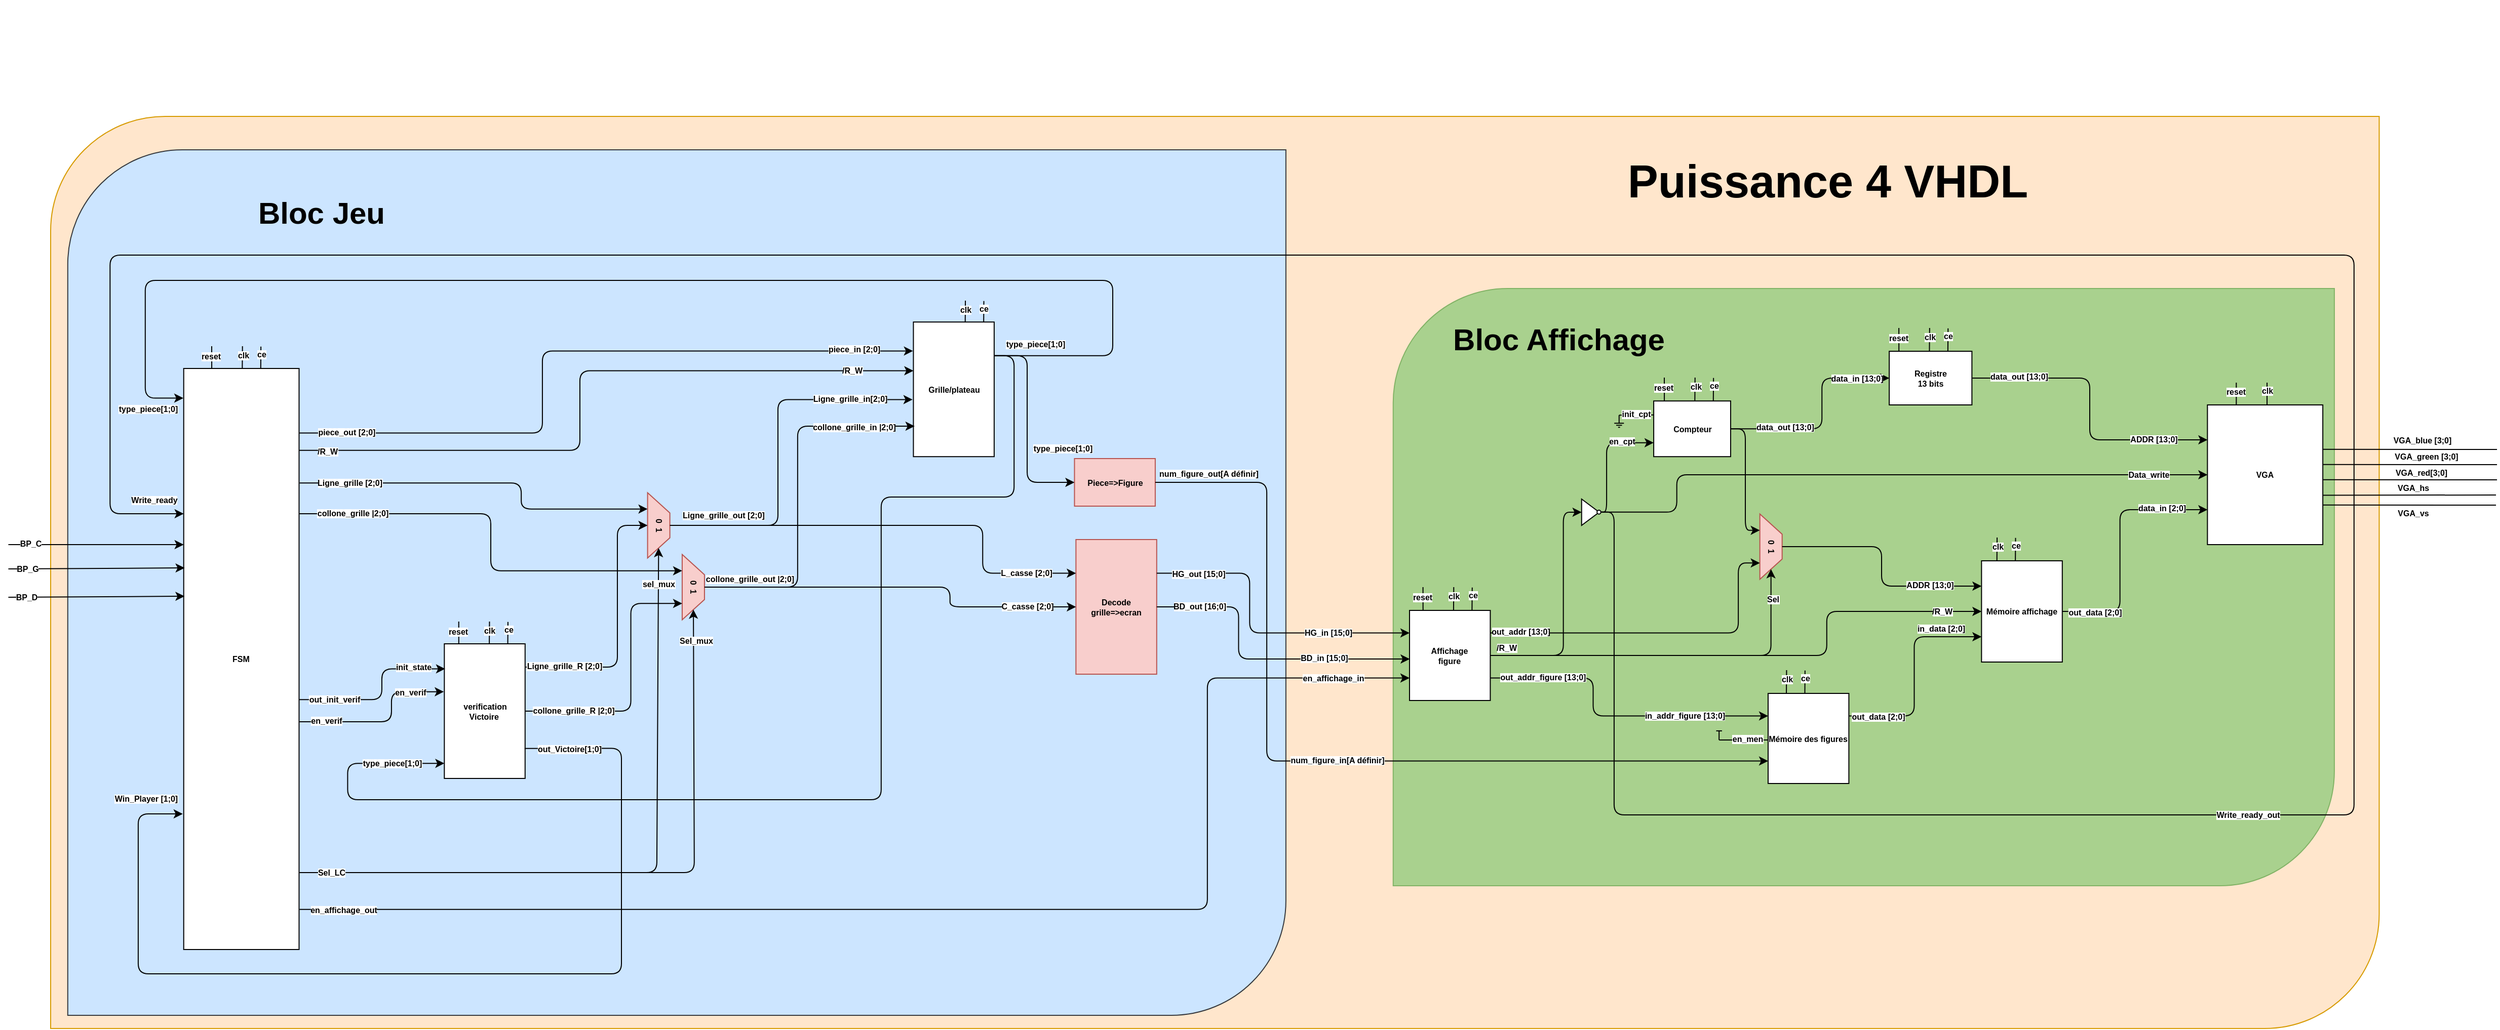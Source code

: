 <mxfile version="14.5.4" type="github">
  <diagram id="br8w_CHcdMlxL9nRE2jV" name="Page-1">
    <mxGraphModel dx="862" dy="2133" grid="1" gridSize="1" guides="1" tooltips="1" connect="1" arrows="1" fold="1" page="1" pageScale="1" pageWidth="827" pageHeight="1169" math="0" shadow="0">
      <root>
        <mxCell id="0" />
        <mxCell id="1" parent="0" />
        <mxCell id="TJoZohAWSZVRduTLOrNt-88" value="" style="group" parent="1" vertex="1" connectable="0">
          <mxGeometry x="885" y="-1103" width="2319" height="1016" as="geometry" />
        </mxCell>
        <mxCell id="TJoZohAWSZVRduTLOrNt-83" value="" style="verticalLabelPosition=bottom;verticalAlign=top;html=1;shape=mxgraph.basic.diag_round_rect;dx=56.57;fontSize=8;strokeColor=#d79b00;fontStyle=1;fillColor=#ffe6cc;" parent="TJoZohAWSZVRduTLOrNt-88" vertex="1">
          <mxGeometry y="115" width="2298.745" height="901" as="geometry" />
        </mxCell>
        <mxCell id="TJoZohAWSZVRduTLOrNt-78" value="" style="verticalLabelPosition=bottom;verticalAlign=top;html=1;shape=mxgraph.basic.diag_round_rect;dx=56.57;fontSize=8;strokeColor=#36393d;fontStyle=1;fillColor=#cce5ff;" parent="TJoZohAWSZVRduTLOrNt-88" vertex="1">
          <mxGeometry x="16.895" y="148" width="1202.543" height="855" as="geometry" />
        </mxCell>
        <mxCell id="TJoZohAWSZVRduTLOrNt-67" value="" style="endArrow=none;html=1;entryX=0.486;entryY=-0.008;entryDx=0;entryDy=0;entryPerimeter=0;fontStyle=1;fontSize=8;" parent="TJoZohAWSZVRduTLOrNt-88" edge="1">
          <mxGeometry x="-9.938" y="149" width="49.692" height="50" as="geometry">
            <mxPoint x="903.036" y="297.0" as="sourcePoint" />
            <mxPoint x="902.842" y="319.576" as="targetPoint" />
          </mxGeometry>
        </mxCell>
        <mxCell id="TJoZohAWSZVRduTLOrNt-68" value="&lt;font style=&quot;font-size: 8px&quot;&gt;clk&lt;/font&gt;" style="edgeLabel;html=1;align=center;verticalAlign=middle;resizable=0;points=[];fontStyle=1;fontSize=8;" parent="TJoZohAWSZVRduTLOrNt-67" vertex="1" connectable="0">
          <mxGeometry x="-0.252" relative="1" as="geometry">
            <mxPoint as="offset" />
          </mxGeometry>
        </mxCell>
        <mxCell id="TJoZohAWSZVRduTLOrNt-69" value="" style="endArrow=none;html=1;entryX=0.486;entryY=-0.008;entryDx=0;entryDy=0;entryPerimeter=0;fontStyle=1;fontSize=8;" parent="TJoZohAWSZVRduTLOrNt-88" edge="1">
          <mxGeometry x="-9.938" y="149" width="49.692" height="50" as="geometry">
            <mxPoint x="921.257" y="297.42" as="sourcePoint" />
            <mxPoint x="921.064" y="319.996" as="targetPoint" />
          </mxGeometry>
        </mxCell>
        <mxCell id="TJoZohAWSZVRduTLOrNt-70" value="&lt;span style=&quot;font-size: 8px&quot;&gt;ce&lt;/span&gt;" style="edgeLabel;html=1;align=center;verticalAlign=middle;resizable=0;points=[];fontStyle=1;fontSize=8;" parent="TJoZohAWSZVRduTLOrNt-69" vertex="1" connectable="0">
          <mxGeometry x="-0.252" relative="1" as="geometry">
            <mxPoint y="-0.81" as="offset" />
          </mxGeometry>
        </mxCell>
        <mxCell id="TJoZohAWSZVRduTLOrNt-53" value="" style="endArrow=none;html=1;entryX=0.117;entryY=0.002;entryDx=0;entryDy=0;entryPerimeter=0;fontStyle=1;fontSize=8;" parent="TJoZohAWSZVRduTLOrNt-88" edge="1">
          <mxGeometry x="-9.938" y="149" width="49.692" height="50" as="geometry">
            <mxPoint x="158.99" y="342.0" as="sourcePoint" />
            <mxPoint x="159.049" y="365.106" as="targetPoint" />
          </mxGeometry>
        </mxCell>
        <mxCell id="TJoZohAWSZVRduTLOrNt-54" value="&lt;font style=&quot;font-size: 8px&quot;&gt;reset&lt;/font&gt;" style="edgeLabel;html=1;align=center;verticalAlign=middle;resizable=0;points=[];fontStyle=1;fontSize=8;" parent="TJoZohAWSZVRduTLOrNt-53" vertex="1" connectable="0">
          <mxGeometry x="-0.164" y="-1" relative="1" as="geometry">
            <mxPoint as="offset" />
          </mxGeometry>
        </mxCell>
        <mxCell id="TJoZohAWSZVRduTLOrNt-55" value="" style="endArrow=none;html=1;entryX=0.486;entryY=-0.008;entryDx=0;entryDy=0;entryPerimeter=0;fontStyle=1;fontSize=8;" parent="TJoZohAWSZVRduTLOrNt-88" edge="1">
          <mxGeometry x="-9.938" y="149" width="49.692" height="50" as="geometry">
            <mxPoint x="189.36" y="342.0" as="sourcePoint" />
            <mxPoint x="189.166" y="364.576" as="targetPoint" />
          </mxGeometry>
        </mxCell>
        <mxCell id="TJoZohAWSZVRduTLOrNt-56" value="&lt;font style=&quot;font-size: 8px&quot;&gt;clk&lt;/font&gt;" style="edgeLabel;html=1;align=center;verticalAlign=middle;resizable=0;points=[];fontStyle=1;fontSize=8;" parent="TJoZohAWSZVRduTLOrNt-55" vertex="1" connectable="0">
          <mxGeometry x="-0.252" relative="1" as="geometry">
            <mxPoint as="offset" />
          </mxGeometry>
        </mxCell>
        <mxCell id="TJoZohAWSZVRduTLOrNt-57" value="" style="endArrow=none;html=1;entryX=0.486;entryY=-0.008;entryDx=0;entryDy=0;entryPerimeter=0;fontStyle=1;fontSize=8;" parent="TJoZohAWSZVRduTLOrNt-88" edge="1">
          <mxGeometry x="-9.938" y="149" width="49.692" height="50" as="geometry">
            <mxPoint x="207.581" y="342.42" as="sourcePoint" />
            <mxPoint x="207.387" y="364.996" as="targetPoint" />
          </mxGeometry>
        </mxCell>
        <mxCell id="TJoZohAWSZVRduTLOrNt-58" value="&lt;span style=&quot;font-size: 8px&quot;&gt;ce&lt;/span&gt;" style="edgeLabel;html=1;align=center;verticalAlign=middle;resizable=0;points=[];fontStyle=1;fontSize=8;" parent="TJoZohAWSZVRduTLOrNt-57" vertex="1" connectable="0">
          <mxGeometry x="-0.252" relative="1" as="geometry">
            <mxPoint y="-0.81" as="offset" />
          </mxGeometry>
        </mxCell>
        <mxCell id="CWCauG6KmwIeXVQ3I_qR-89" value="" style="verticalLabelPosition=bottom;verticalAlign=top;html=1;shape=mxgraph.basic.diag_round_rect;dx=56.57;fontSize=8;strokeColor=#82b366;fontStyle=1;fillColor=#A9D18E;" parent="TJoZohAWSZVRduTLOrNt-88" vertex="1">
          <mxGeometry x="1325.361" y="285" width="929.108" height="590" as="geometry" />
        </mxCell>
        <mxCell id="eGhHJ4WayBWfBOn9kvGg-1" value="Grille/plateau" style="rounded=0;whiteSpace=wrap;html=1;fontStyle=1;fontSize=8;" parent="TJoZohAWSZVRduTLOrNt-88" vertex="1">
          <mxGeometry x="851.718" y="318.11" width="79.719" height="133" as="geometry" />
        </mxCell>
        <mxCell id="eGhHJ4WayBWfBOn9kvGg-5" value="" style="edgeStyle=elbowEdgeStyle;elbow=horizontal;endArrow=classic;html=1;exitX=0.5;exitY=0;exitDx=0;exitDy=0;entryX=-0.01;entryY=0.576;entryDx=0;entryDy=0;entryPerimeter=0;fontStyle=1;fontSize=8;" parent="TJoZohAWSZVRduTLOrNt-88" source="TJoZohAWSZVRduTLOrNt-3" target="eGhHJ4WayBWfBOn9kvGg-1" edge="1">
          <mxGeometry x="-9.938" y="149" width="49.692" height="50" as="geometry">
            <mxPoint x="1058.678" y="651" as="sourcePoint" />
            <mxPoint x="1106.13" y="601" as="targetPoint" />
            <Array as="points">
              <mxPoint x="717.974" y="455" />
            </Array>
          </mxGeometry>
        </mxCell>
        <mxCell id="eGhHJ4WayBWfBOn9kvGg-28" value="Ligne_grille_in[2;0]" style="edgeLabel;html=1;align=center;verticalAlign=middle;resizable=0;points=[];fontSize=8;fontStyle=1" parent="eGhHJ4WayBWfBOn9kvGg-5" vertex="1" connectable="0">
          <mxGeometry x="0.653" relative="1" as="geometry">
            <mxPoint x="0.98" y="-0.9" as="offset" />
          </mxGeometry>
        </mxCell>
        <mxCell id="eGhHJ4WayBWfBOn9kvGg-27" value="Ligne_grille_out [2;0]" style="edgeLabel;html=1;align=center;verticalAlign=middle;resizable=0;points=[];fontSize=8;fontStyle=1" parent="eGhHJ4WayBWfBOn9kvGg-5" vertex="1" connectable="0">
          <mxGeometry x="-0.775" y="1" relative="1" as="geometry">
            <mxPoint x="11.86" y="-9.63" as="offset" />
          </mxGeometry>
        </mxCell>
        <mxCell id="eGhHJ4WayBWfBOn9kvGg-6" value="" style="edgeStyle=elbowEdgeStyle;elbow=horizontal;endArrow=classic;html=1;exitX=0.5;exitY=0;exitDx=0;exitDy=0;entryX=-0.01;entryY=0.774;entryDx=0;entryDy=0;entryPerimeter=0;fontStyle=1;fontSize=8;" parent="TJoZohAWSZVRduTLOrNt-88" edge="1">
          <mxGeometry x="-9.938" y="149" width="49.692" height="50" as="geometry">
            <mxPoint x="641.101" y="580" as="sourcePoint" />
            <mxPoint x="852.889" y="421.052" as="targetPoint" />
            <Array as="points">
              <mxPoint x="737.427" y="496" />
            </Array>
          </mxGeometry>
        </mxCell>
        <mxCell id="eGhHJ4WayBWfBOn9kvGg-29" value="collone_grille_out |2;0]" style="edgeLabel;html=1;align=center;verticalAlign=middle;resizable=0;points=[];fontSize=8;fontStyle=1" parent="eGhHJ4WayBWfBOn9kvGg-6" vertex="1" connectable="0">
          <mxGeometry x="-0.742" y="1" relative="1" as="geometry">
            <mxPoint x="0.8" y="-7.0" as="offset" />
          </mxGeometry>
        </mxCell>
        <mxCell id="eGhHJ4WayBWfBOn9kvGg-30" value="collone_grille_in |2;0]" style="edgeLabel;html=1;align=center;verticalAlign=middle;resizable=0;points=[];fontSize=8;fontStyle=1" parent="eGhHJ4WayBWfBOn9kvGg-6" vertex="1" connectable="0">
          <mxGeometry x="0.578" y="-1" relative="1" as="geometry">
            <mxPoint x="18.35" y="-0.05" as="offset" />
          </mxGeometry>
        </mxCell>
        <mxCell id="eGhHJ4WayBWfBOn9kvGg-9" value="" style="edgeStyle=elbowEdgeStyle;elbow=horizontal;endArrow=classic;html=1;exitX=1.001;exitY=0.111;exitDx=0;exitDy=0;entryX=-0.005;entryY=0.215;entryDx=0;entryDy=0;exitPerimeter=0;fontStyle=1;entryPerimeter=0;fontSize=8;" parent="TJoZohAWSZVRduTLOrNt-88" source="eGhHJ4WayBWfBOn9kvGg-4" target="eGhHJ4WayBWfBOn9kvGg-1" edge="1">
          <mxGeometry x="-9.938" y="149" width="49.692" height="50" as="geometry">
            <mxPoint x="812.877" y="590" as="sourcePoint" />
            <mxPoint x="953.335" y="609.25" as="targetPoint" />
            <Array as="points">
              <mxPoint x="485.459" y="349" />
            </Array>
          </mxGeometry>
        </mxCell>
        <mxCell id="eGhHJ4WayBWfBOn9kvGg-31" value="piece_out [2;0]" style="edgeLabel;html=1;align=center;verticalAlign=middle;resizable=0;points=[];fontSize=8;fontStyle=1" parent="eGhHJ4WayBWfBOn9kvGg-9" vertex="1" connectable="0">
          <mxGeometry x="-0.836" relative="1" as="geometry">
            <mxPoint x="-10.45" y="-0.71" as="offset" />
          </mxGeometry>
        </mxCell>
        <mxCell id="eGhHJ4WayBWfBOn9kvGg-33" value="piece_in [2;0]" style="edgeLabel;html=1;align=center;verticalAlign=middle;resizable=0;points=[];fontSize=8;fontStyle=1" parent="eGhHJ4WayBWfBOn9kvGg-9" vertex="1" connectable="0">
          <mxGeometry x="0.525" relative="1" as="geometry">
            <mxPoint x="104.28" y="-1.5" as="offset" />
          </mxGeometry>
        </mxCell>
        <mxCell id="eGhHJ4WayBWfBOn9kvGg-10" value="" style="edgeStyle=elbowEdgeStyle;elbow=horizontal;endArrow=classic;html=1;exitX=1.001;exitY=0.141;exitDx=0;exitDy=0;entryX=0;entryY=0.362;entryDx=0;entryDy=0;exitPerimeter=0;fontStyle=1;entryPerimeter=0;fontSize=8;" parent="TJoZohAWSZVRduTLOrNt-88" source="eGhHJ4WayBWfBOn9kvGg-4" target="eGhHJ4WayBWfBOn9kvGg-1" edge="1">
          <mxGeometry x="-9.938" y="149" width="49.692" height="50" as="geometry">
            <mxPoint x="821.419" y="626.002" as="sourcePoint" />
            <mxPoint x="982.28" y="647.119" as="targetPoint" />
            <Array as="points">
              <mxPoint x="522.472" y="356" />
            </Array>
          </mxGeometry>
        </mxCell>
        <mxCell id="eGhHJ4WayBWfBOn9kvGg-34" value="/R_W" style="edgeLabel;html=1;align=center;verticalAlign=middle;resizable=0;points=[];fontSize=8;fontStyle=1" parent="eGhHJ4WayBWfBOn9kvGg-10" vertex="1" connectable="0">
          <mxGeometry x="-0.778" y="-1" relative="1" as="geometry">
            <mxPoint x="-48.45" y="0.07" as="offset" />
          </mxGeometry>
        </mxCell>
        <mxCell id="eGhHJ4WayBWfBOn9kvGg-35" value="/R_W" style="edgeLabel;html=1;align=center;verticalAlign=middle;resizable=0;points=[];fontSize=8;fontStyle=1" parent="eGhHJ4WayBWfBOn9kvGg-10" vertex="1" connectable="0">
          <mxGeometry x="0.589" y="-2" relative="1" as="geometry">
            <mxPoint x="79.38" y="-2.26" as="offset" />
          </mxGeometry>
        </mxCell>
        <mxCell id="4kTXac-kegsW8Uju2dMT-1" value="Decode&lt;br style=&quot;font-size: 8px;&quot;&gt;grille=&amp;gt;ecran" style="rounded=0;whiteSpace=wrap;html=1;fontStyle=1;fontSize=8;fillColor=#f8cecc;strokeColor=#b85450;" parent="TJoZohAWSZVRduTLOrNt-88" vertex="1">
          <mxGeometry x="1012.175" y="533" width="79.719" height="133" as="geometry" />
        </mxCell>
        <mxCell id="CWCauG6KmwIeXVQ3I_qR-24" value="0&amp;nbsp;  1" style="shape=trapezoid;perimeter=trapezoidPerimeter;whiteSpace=wrap;html=1;fixedSize=1;fontSize=8;rotation=90;fontStyle=1;fillColor=#f8cecc;strokeColor=#b85450;" parent="TJoZohAWSZVRduTLOrNt-88" vertex="1">
          <mxGeometry x="1666.062" y="529" width="64.535" height="22" as="geometry" />
        </mxCell>
        <mxCell id="CWCauG6KmwIeXVQ3I_qR-25" value="" style="edgeStyle=elbowEdgeStyle;elbow=horizontal;endArrow=classic;html=1;fontSize=8;exitX=0.5;exitY=0;exitDx=0;exitDy=0;entryX=0;entryY=0.25;entryDx=0;entryDy=0;fontStyle=1" parent="TJoZohAWSZVRduTLOrNt-88" source="CWCauG6KmwIeXVQ3I_qR-24" target="8W9rmvR53nxBuZwD5PlN-52" edge="1">
          <mxGeometry x="1326.307" y="309" width="47.452" height="50" as="geometry">
            <mxPoint x="1659.419" y="567" as="sourcePoint" />
            <mxPoint x="1706.871" y="517" as="targetPoint" />
          </mxGeometry>
        </mxCell>
        <mxCell id="CWCauG6KmwIeXVQ3I_qR-73" value="ADDR [13;0]" style="edgeLabel;html=1;align=center;verticalAlign=middle;resizable=0;points=[];fontSize=8;fontStyle=1" parent="CWCauG6KmwIeXVQ3I_qR-25" vertex="1" connectable="0">
          <mxGeometry x="0.545" y="1" relative="1" as="geometry">
            <mxPoint x="2.76" as="offset" />
          </mxGeometry>
        </mxCell>
        <mxCell id="CWCauG6KmwIeXVQ3I_qR-26" value="" style="edgeStyle=elbowEdgeStyle;elbow=horizontal;endArrow=classic;html=1;fontSize=8;exitX=1;exitY=0.5;exitDx=0;exitDy=0;entryX=0.25;entryY=1;entryDx=0;entryDy=0;fontStyle=1" parent="TJoZohAWSZVRduTLOrNt-88" source="CWCauG6KmwIeXVQ3I_qR-11" target="CWCauG6KmwIeXVQ3I_qR-24" edge="1">
          <mxGeometry x="1326.307" y="309" width="47.452" height="50" as="geometry">
            <mxPoint x="1659.419" y="567" as="sourcePoint" />
            <mxPoint x="1706.871" y="517" as="targetPoint" />
          </mxGeometry>
        </mxCell>
        <mxCell id="CWCauG6KmwIeXVQ3I_qR-28" value="" style="edgeStyle=elbowEdgeStyle;elbow=horizontal;endArrow=classic;html=1;fontSize=8;exitX=1;exitY=0.25;exitDx=0;exitDy=0;entryX=0.75;entryY=1;entryDx=0;entryDy=0;fontStyle=1" parent="TJoZohAWSZVRduTLOrNt-88" source="CWCauG6KmwIeXVQ3I_qR-27" target="CWCauG6KmwIeXVQ3I_qR-24" edge="1">
          <mxGeometry x="1326.307" y="309" width="47.452" height="50" as="geometry">
            <mxPoint x="1572.107" y="567" as="sourcePoint" />
            <mxPoint x="1619.559" y="517" as="targetPoint" />
            <Array as="points">
              <mxPoint x="1666.062" y="590" />
            </Array>
          </mxGeometry>
        </mxCell>
        <mxCell id="CWCauG6KmwIeXVQ3I_qR-75" value="out_addr [13;0]" style="edgeLabel;html=1;align=center;verticalAlign=middle;resizable=0;points=[];fontSize=8;fontStyle=1" parent="CWCauG6KmwIeXVQ3I_qR-28" vertex="1" connectable="0">
          <mxGeometry x="-0.666" y="-1" relative="1" as="geometry">
            <mxPoint x="-26.4" y="-2.25" as="offset" />
          </mxGeometry>
        </mxCell>
        <mxCell id="CWCauG6KmwIeXVQ3I_qR-35" value="" style="edgeStyle=segmentEdgeStyle;endArrow=classic;html=1;fontSize=8;exitX=1;exitY=0.5;exitDx=0;exitDy=0;entryX=1;entryY=0.5;entryDx=0;entryDy=0;fontStyle=1" parent="TJoZohAWSZVRduTLOrNt-88" source="CWCauG6KmwIeXVQ3I_qR-27" target="CWCauG6KmwIeXVQ3I_qR-24" edge="1">
          <mxGeometry x="1326.307" y="309" width="47.452" height="50" as="geometry">
            <mxPoint x="1589.19" y="643" as="sourcePoint" />
            <mxPoint x="1636.642" y="593" as="targetPoint" />
          </mxGeometry>
        </mxCell>
        <mxCell id="CWCauG6KmwIeXVQ3I_qR-70" value="Sel" style="edgeLabel;html=1;align=center;verticalAlign=middle;resizable=0;points=[];fontSize=8;fontStyle=1" parent="CWCauG6KmwIeXVQ3I_qR-35" vertex="1" connectable="0">
          <mxGeometry x="0.835" y="-1" relative="1" as="geometry">
            <mxPoint as="offset" />
          </mxGeometry>
        </mxCell>
        <mxCell id="CWCauG6KmwIeXVQ3I_qR-43" value="" style="group;rotation=0;fontStyle=1;fontSize=8;" parent="TJoZohAWSZVRduTLOrNt-88" vertex="1" connectable="0">
          <mxGeometry x="1511.369" y="493" width="19.93" height="26" as="geometry" />
        </mxCell>
        <mxCell id="CWCauG6KmwIeXVQ3I_qR-41" value="" style="triangle;whiteSpace=wrap;html=1;fontSize=8;rotation=0;fontStyle=1" parent="CWCauG6KmwIeXVQ3I_qR-43" vertex="1">
          <mxGeometry width="17.358" height="26" as="geometry" />
        </mxCell>
        <mxCell id="CWCauG6KmwIeXVQ3I_qR-42" value="" style="ellipse;whiteSpace=wrap;html=1;aspect=fixed;fontSize=8;rotation=0;fontStyle=1" parent="CWCauG6KmwIeXVQ3I_qR-43" vertex="1">
          <mxGeometry x="15.185" y="11" width="3.853" height="3.853" as="geometry" />
        </mxCell>
        <mxCell id="CWCauG6KmwIeXVQ3I_qR-54" value="" style="edgeStyle=elbowEdgeStyle;elbow=horizontal;endArrow=classic;html=1;fontSize=8;entryX=0;entryY=0.75;entryDx=0;entryDy=0;fontStyle=1" parent="TJoZohAWSZVRduTLOrNt-88" source="CWCauG6KmwIeXVQ3I_qR-42" target="CWCauG6KmwIeXVQ3I_qR-11" edge="1">
          <mxGeometry x="1326.307" y="309" width="47.452" height="50" as="geometry">
            <mxPoint x="1475.306" y="474" as="sourcePoint" />
            <mxPoint x="1539.84" y="519" as="targetPoint" />
            <Array as="points">
              <mxPoint x="1536.044" y="493" />
              <mxPoint x="1540.789" y="494" />
              <mxPoint x="1549.33" y="497" />
              <mxPoint x="1492.388" y="459" />
            </Array>
          </mxGeometry>
        </mxCell>
        <mxCell id="CWCauG6KmwIeXVQ3I_qR-71" value="en_cpt" style="edgeLabel;html=1;align=center;verticalAlign=middle;resizable=0;points=[];fontSize=8;fontStyle=1" parent="CWCauG6KmwIeXVQ3I_qR-54" vertex="1" connectable="0">
          <mxGeometry x="0.471" relative="1" as="geometry">
            <mxPoint x="0.4" y="-1.25" as="offset" />
          </mxGeometry>
        </mxCell>
        <mxCell id="CWCauG6KmwIeXVQ3I_qR-56" value="" style="edgeStyle=elbowEdgeStyle;elbow=horizontal;endArrow=classic;html=1;fontSize=8;exitX=1;exitY=0.5;exitDx=0;exitDy=0;entryX=0;entryY=0.5;entryDx=0;entryDy=0;fontStyle=1" parent="TJoZohAWSZVRduTLOrNt-88" source="CWCauG6KmwIeXVQ3I_qR-27" target="CWCauG6KmwIeXVQ3I_qR-41" edge="1">
          <mxGeometry x="1326.307" y="309" width="47.452" height="50" as="geometry">
            <mxPoint x="1699.278" y="513" as="sourcePoint" />
            <mxPoint x="1746.73" y="463" as="targetPoint" />
            <Array as="points">
              <mxPoint x="1493.337" y="605" />
              <mxPoint x="1482.898" y="579" />
            </Array>
          </mxGeometry>
        </mxCell>
        <mxCell id="CWCauG6KmwIeXVQ3I_qR-79" value="/R_W" style="edgeLabel;html=1;align=center;verticalAlign=middle;resizable=0;points=[];fontSize=8;fontStyle=1" parent="CWCauG6KmwIeXVQ3I_qR-56" vertex="1" connectable="0">
          <mxGeometry x="-0.864" relative="1" as="geometry">
            <mxPoint y="-7.5" as="offset" />
          </mxGeometry>
        </mxCell>
        <mxCell id="CWCauG6KmwIeXVQ3I_qR-67" value="" style="edgeStyle=elbowEdgeStyle;elbow=horizontal;endArrow=classic;html=1;fontSize=8;entryX=0;entryY=0.5;entryDx=0;entryDy=0;fontStyle=1" parent="TJoZohAWSZVRduTLOrNt-88" source="CWCauG6KmwIeXVQ3I_qR-42" target="wT-2rDsVdUFB8nKmPHDW-2" edge="1">
          <mxGeometry x="1326.307" y="309" width="47.452" height="50" as="geometry">
            <mxPoint x="1645.183" y="527" as="sourcePoint" />
            <mxPoint x="1692.635" y="477" as="targetPoint" />
            <Array as="points">
              <mxPoint x="1605.324" y="487" />
            </Array>
          </mxGeometry>
        </mxCell>
        <mxCell id="CWCauG6KmwIeXVQ3I_qR-72" value="Data_write" style="edgeLabel;html=1;align=center;verticalAlign=middle;resizable=0;points=[];fontSize=8;fontStyle=1" parent="CWCauG6KmwIeXVQ3I_qR-67" vertex="1" connectable="0">
          <mxGeometry x="0.817" relative="1" as="geometry">
            <mxPoint as="offset" />
          </mxGeometry>
        </mxCell>
        <mxCell id="zO4YCBwF0Jjes9oER0bV-3" value="&lt;font style=&quot;font-size: 30px&quot;&gt;Bloc Affichage&lt;/font&gt;" style="text;html=1;strokeColor=none;fillColor=none;align=center;verticalAlign=middle;whiteSpace=wrap;rounded=0;labelBackgroundColor=none;sketch=0;fontSize=8;fontColor=#000000;fontStyle=1" parent="TJoZohAWSZVRduTLOrNt-88" vertex="1">
          <mxGeometry x="1381.351" y="325" width="216.381" height="20" as="geometry" />
        </mxCell>
        <mxCell id="Ob4TGC3ggiLINK-IsDbN-56" value="" style="group;fontStyle=1;fontSize=8;" parent="TJoZohAWSZVRduTLOrNt-88" vertex="1" connectable="0">
          <mxGeometry x="1543.636" y="373" width="114.834" height="78.11" as="geometry" />
        </mxCell>
        <mxCell id="CWCauG6KmwIeXVQ3I_qR-11" value="Compteur" style="rounded=0;whiteSpace=wrap;html=1;fontStyle=1;fontSize=8;" parent="Ob4TGC3ggiLINK-IsDbN-56" vertex="1">
          <mxGeometry x="38.911" y="23.11" width="75.923" height="55" as="geometry" />
        </mxCell>
        <mxCell id="Ob4TGC3ggiLINK-IsDbN-34" value="" style="endArrow=none;html=1;entryX=0.117;entryY=0.002;entryDx=0;entryDy=0;entryPerimeter=0;fontStyle=1;fontSize=8;" parent="Ob4TGC3ggiLINK-IsDbN-56" edge="1">
          <mxGeometry width="50" height="50" relative="1" as="geometry">
            <mxPoint x="49.35" as="sourcePoint" />
            <mxPoint x="49.409" y="23.106" as="targetPoint" />
          </mxGeometry>
        </mxCell>
        <mxCell id="Ob4TGC3ggiLINK-IsDbN-35" value="&lt;font style=&quot;font-size: 8px&quot;&gt;reset&lt;/font&gt;" style="edgeLabel;html=1;align=center;verticalAlign=middle;resizable=0;points=[];fontStyle=1;fontSize=8;" parent="Ob4TGC3ggiLINK-IsDbN-34" vertex="1" connectable="0">
          <mxGeometry x="-0.164" y="-1" relative="1" as="geometry">
            <mxPoint as="offset" />
          </mxGeometry>
        </mxCell>
        <mxCell id="Ob4TGC3ggiLINK-IsDbN-36" value="" style="endArrow=none;html=1;entryX=0.486;entryY=-0.008;entryDx=0;entryDy=0;entryPerimeter=0;fontStyle=1;fontSize=8;" parent="Ob4TGC3ggiLINK-IsDbN-56" edge="1">
          <mxGeometry width="50" height="50" relative="1" as="geometry">
            <mxPoint x="79.719" as="sourcePoint" />
            <mxPoint x="79.526" y="22.576" as="targetPoint" />
          </mxGeometry>
        </mxCell>
        <mxCell id="Ob4TGC3ggiLINK-IsDbN-37" value="&lt;font style=&quot;font-size: 8px&quot;&gt;clk&lt;/font&gt;" style="edgeLabel;html=1;align=center;verticalAlign=middle;resizable=0;points=[];fontStyle=1;fontSize=8;" parent="Ob4TGC3ggiLINK-IsDbN-36" vertex="1" connectable="0">
          <mxGeometry x="-0.252" relative="1" as="geometry">
            <mxPoint as="offset" />
          </mxGeometry>
        </mxCell>
        <mxCell id="Ob4TGC3ggiLINK-IsDbN-38" value="" style="endArrow=none;html=1;entryX=0.486;entryY=-0.008;entryDx=0;entryDy=0;entryPerimeter=0;fontStyle=1;fontSize=8;" parent="Ob4TGC3ggiLINK-IsDbN-56" edge="1">
          <mxGeometry width="50" height="50" relative="1" as="geometry">
            <mxPoint x="97.941" y="0.42" as="sourcePoint" />
            <mxPoint x="97.747" y="22.996" as="targetPoint" />
          </mxGeometry>
        </mxCell>
        <mxCell id="Ob4TGC3ggiLINK-IsDbN-39" value="&lt;span style=&quot;font-size: 8px&quot;&gt;ce&lt;/span&gt;" style="edgeLabel;html=1;align=center;verticalAlign=middle;resizable=0;points=[];fontStyle=1;fontSize=8;" parent="Ob4TGC3ggiLINK-IsDbN-38" vertex="1" connectable="0">
          <mxGeometry x="-0.252" relative="1" as="geometry">
            <mxPoint y="-0.81" as="offset" />
          </mxGeometry>
        </mxCell>
        <mxCell id="Ob4TGC3ggiLINK-IsDbN-55" value="" style="group;fontStyle=1;fontSize=8;" parent="Ob4TGC3ggiLINK-IsDbN-56" vertex="1" connectable="0">
          <mxGeometry y="37.11" width="9.49" height="12" as="geometry" />
        </mxCell>
        <mxCell id="Ob4TGC3ggiLINK-IsDbN-48" value="" style="endArrow=none;html=1;entryX=0;entryY=0.25;entryDx=0;entryDy=0;fontStyle=1;fontSize=8;" parent="Ob4TGC3ggiLINK-IsDbN-55" target="CWCauG6KmwIeXVQ3I_qR-11" edge="1">
          <mxGeometry width="50" height="50" relative="1" as="geometry">
            <mxPoint x="4.745" as="sourcePoint" />
            <mxPoint x="75.923" y="-4" as="targetPoint" />
          </mxGeometry>
        </mxCell>
        <mxCell id="Ob4TGC3ggiLINK-IsDbN-49" value="&lt;font style=&quot;font-size: 8px&quot;&gt;init_cpt&lt;/font&gt;" style="edgeLabel;html=1;align=center;verticalAlign=middle;resizable=0;points=[];fontStyle=1;fontSize=8;" parent="Ob4TGC3ggiLINK-IsDbN-48" vertex="1" connectable="0">
          <mxGeometry x="-0.364" y="1" relative="1" as="geometry">
            <mxPoint x="5.61" as="offset" />
          </mxGeometry>
        </mxCell>
        <mxCell id="Ob4TGC3ggiLINK-IsDbN-54" value="" style="group;fontStyle=1;fontSize=8;" parent="Ob4TGC3ggiLINK-IsDbN-55" vertex="1" connectable="0">
          <mxGeometry width="9.49" height="12" as="geometry" />
        </mxCell>
        <mxCell id="Ob4TGC3ggiLINK-IsDbN-50" value="" style="endArrow=none;html=1;fontStyle=1;fontSize=8;" parent="Ob4TGC3ggiLINK-IsDbN-54" edge="1">
          <mxGeometry width="50" height="50" relative="1" as="geometry">
            <mxPoint x="4.745" y="8" as="sourcePoint" />
            <mxPoint x="4.745" as="targetPoint" />
          </mxGeometry>
        </mxCell>
        <mxCell id="Ob4TGC3ggiLINK-IsDbN-51" value="" style="endArrow=none;html=1;fontStyle=1;fontSize=8;" parent="Ob4TGC3ggiLINK-IsDbN-54" edge="1">
          <mxGeometry width="50" height="50" relative="1" as="geometry">
            <mxPoint x="9.49" y="8" as="sourcePoint" />
            <mxPoint y="8" as="targetPoint" />
          </mxGeometry>
        </mxCell>
        <mxCell id="Ob4TGC3ggiLINK-IsDbN-52" value="" style="endArrow=none;html=1;fontStyle=1;fontSize=8;" parent="Ob4TGC3ggiLINK-IsDbN-54" edge="1">
          <mxGeometry width="50" height="50" relative="1" as="geometry">
            <mxPoint x="7.592" y="10" as="sourcePoint" />
            <mxPoint x="1.898" y="10" as="targetPoint" />
          </mxGeometry>
        </mxCell>
        <mxCell id="Ob4TGC3ggiLINK-IsDbN-53" value="" style="endArrow=none;html=1;fontStyle=1;fontSize=8;" parent="Ob4TGC3ggiLINK-IsDbN-54" edge="1">
          <mxGeometry width="50" height="50" relative="1" as="geometry">
            <mxPoint x="5.694" y="12" as="sourcePoint" />
            <mxPoint x="3.796" y="12" as="targetPoint" />
          </mxGeometry>
        </mxCell>
        <mxCell id="Ob4TGC3ggiLINK-IsDbN-57" value="" style="group;fontStyle=1;fontSize=8;" parent="TJoZohAWSZVRduTLOrNt-88" vertex="1" connectable="0">
          <mxGeometry x="1815.061" y="324" width="81.617" height="76" as="geometry" />
        </mxCell>
        <mxCell id="CWCauG6KmwIeXVQ3I_qR-2" value="Registre&lt;br style=&quot;font-size: 8px;&quot;&gt;13 bits" style="rounded=0;whiteSpace=wrap;html=1;fontStyle=1;fontSize=8;" parent="Ob4TGC3ggiLINK-IsDbN-57" vertex="1">
          <mxGeometry y="23" width="81.617" height="53" as="geometry" />
        </mxCell>
        <mxCell id="Ob4TGC3ggiLINK-IsDbN-6" value="" style="endArrow=none;html=1;entryX=0.117;entryY=0.002;entryDx=0;entryDy=0;entryPerimeter=0;fontStyle=1;fontSize=8;" parent="Ob4TGC3ggiLINK-IsDbN-57" target="CWCauG6KmwIeXVQ3I_qR-2" edge="1">
          <mxGeometry width="50" height="50" relative="1" as="geometry">
            <mxPoint x="9.49" as="sourcePoint" />
            <mxPoint x="9.49" y="22" as="targetPoint" />
          </mxGeometry>
        </mxCell>
        <mxCell id="Ob4TGC3ggiLINK-IsDbN-7" value="&lt;font style=&quot;font-size: 8px&quot;&gt;reset&lt;/font&gt;" style="edgeLabel;html=1;align=center;verticalAlign=middle;resizable=0;points=[];fontStyle=1;fontSize=8;" parent="Ob4TGC3ggiLINK-IsDbN-6" vertex="1" connectable="0">
          <mxGeometry x="-0.164" y="-1" relative="1" as="geometry">
            <mxPoint as="offset" />
          </mxGeometry>
        </mxCell>
        <mxCell id="Ob4TGC3ggiLINK-IsDbN-8" value="" style="endArrow=none;html=1;entryX=0.486;entryY=-0.008;entryDx=0;entryDy=0;entryPerimeter=0;fontStyle=1;fontSize=8;" parent="Ob4TGC3ggiLINK-IsDbN-57" target="CWCauG6KmwIeXVQ3I_qR-2" edge="1">
          <mxGeometry width="50" height="50" relative="1" as="geometry">
            <mxPoint x="39.86" as="sourcePoint" />
            <mxPoint x="39.86" y="22" as="targetPoint" />
          </mxGeometry>
        </mxCell>
        <mxCell id="Ob4TGC3ggiLINK-IsDbN-9" value="&lt;font style=&quot;font-size: 8px&quot;&gt;clk&lt;/font&gt;" style="edgeLabel;html=1;align=center;verticalAlign=middle;resizable=0;points=[];fontStyle=1;fontSize=8;" parent="Ob4TGC3ggiLINK-IsDbN-8" vertex="1" connectable="0">
          <mxGeometry x="-0.252" relative="1" as="geometry">
            <mxPoint as="offset" />
          </mxGeometry>
        </mxCell>
        <mxCell id="Ob4TGC3ggiLINK-IsDbN-10" value="" style="endArrow=none;html=1;entryX=0.486;entryY=-0.008;entryDx=0;entryDy=0;entryPerimeter=0;fontStyle=1;fontSize=8;" parent="Ob4TGC3ggiLINK-IsDbN-57" edge="1">
          <mxGeometry width="50" height="50" relative="1" as="geometry">
            <mxPoint x="58.081" y="0.42" as="sourcePoint" />
            <mxPoint x="57.887" y="22.996" as="targetPoint" />
          </mxGeometry>
        </mxCell>
        <mxCell id="Ob4TGC3ggiLINK-IsDbN-11" value="&lt;span style=&quot;font-size: 8px&quot;&gt;ce&lt;/span&gt;" style="edgeLabel;html=1;align=center;verticalAlign=middle;resizable=0;points=[];fontStyle=1;fontSize=8;" parent="Ob4TGC3ggiLINK-IsDbN-10" vertex="1" connectable="0">
          <mxGeometry x="-0.252" relative="1" as="geometry">
            <mxPoint y="-0.81" as="offset" />
          </mxGeometry>
        </mxCell>
        <mxCell id="CWCauG6KmwIeXVQ3I_qR-16" value="" style="edgeStyle=elbowEdgeStyle;elbow=horizontal;endArrow=classic;html=1;fontSize=8;exitX=1;exitY=0.5;exitDx=0;exitDy=0;entryX=0;entryY=0.5;entryDx=0;entryDy=0;fontStyle=1" parent="TJoZohAWSZVRduTLOrNt-88" source="CWCauG6KmwIeXVQ3I_qR-11" target="CWCauG6KmwIeXVQ3I_qR-2" edge="1">
          <mxGeometry x="1326.307" y="309" width="47.452" height="50" as="geometry">
            <mxPoint x="1668.909" y="515" as="sourcePoint" />
            <mxPoint x="1642.336" y="439" as="targetPoint" />
            <Array as="points">
              <mxPoint x="1748.628" y="401" />
            </Array>
          </mxGeometry>
        </mxCell>
        <mxCell id="CWCauG6KmwIeXVQ3I_qR-18" value="data_in [13;0]" style="edgeLabel;html=1;align=center;verticalAlign=middle;resizable=0;points=[];fontSize=8;fontStyle=1" parent="CWCauG6KmwIeXVQ3I_qR-16" vertex="1" connectable="0">
          <mxGeometry x="0.484" y="-1" relative="1" as="geometry">
            <mxPoint x="20.43" y="-0.5" as="offset" />
          </mxGeometry>
        </mxCell>
        <mxCell id="CWCauG6KmwIeXVQ3I_qR-19" value="data_out [13;0]" style="edgeLabel;html=1;align=center;verticalAlign=middle;resizable=0;points=[];fontSize=8;fontStyle=1" parent="CWCauG6KmwIeXVQ3I_qR-16" vertex="1" connectable="0">
          <mxGeometry x="-0.765" y="1" relative="1" as="geometry">
            <mxPoint x="28.86" y="-0.5" as="offset" />
          </mxGeometry>
        </mxCell>
        <mxCell id="Ob4TGC3ggiLINK-IsDbN-58" value="" style="group;fontStyle=1;fontSize=8;" parent="TJoZohAWSZVRduTLOrNt-88" vertex="1" connectable="0">
          <mxGeometry x="2129.192" y="378" width="189.808" height="160" as="geometry" />
        </mxCell>
        <mxCell id="Ob4TGC3ggiLINK-IsDbN-2" value="" style="endArrow=none;html=1;entryX=0.25;entryY=0;entryDx=0;entryDy=0;fontStyle=1;fontSize=8;" parent="Ob4TGC3ggiLINK-IsDbN-58" target="wT-2rDsVdUFB8nKmPHDW-2" edge="1">
          <mxGeometry width="50" height="50" relative="1" as="geometry">
            <mxPoint x="28.471" as="sourcePoint" />
            <mxPoint x="28.471" y="34" as="targetPoint" />
          </mxGeometry>
        </mxCell>
        <mxCell id="Ob4TGC3ggiLINK-IsDbN-4" value="&lt;font style=&quot;font-size: 8px&quot;&gt;reset&lt;/font&gt;" style="edgeLabel;html=1;align=center;verticalAlign=middle;resizable=0;points=[];fontStyle=1;fontSize=8;" parent="Ob4TGC3ggiLINK-IsDbN-2" vertex="1" connectable="0">
          <mxGeometry x="-0.164" y="-1" relative="1" as="geometry">
            <mxPoint as="offset" />
          </mxGeometry>
        </mxCell>
        <mxCell id="Ob4TGC3ggiLINK-IsDbN-3" value="" style="endArrow=none;html=1;entryX=0.25;entryY=0;entryDx=0;entryDy=0;fontStyle=1;fontSize=8;" parent="Ob4TGC3ggiLINK-IsDbN-58" edge="1">
          <mxGeometry width="50" height="50" relative="1" as="geometry">
            <mxPoint x="58.84" as="sourcePoint" />
            <mxPoint x="58.84" y="22" as="targetPoint" />
          </mxGeometry>
        </mxCell>
        <mxCell id="Ob4TGC3ggiLINK-IsDbN-5" value="&lt;font style=&quot;font-size: 8px&quot;&gt;clk&lt;/font&gt;" style="edgeLabel;html=1;align=center;verticalAlign=middle;resizable=0;points=[];fontStyle=1;fontSize=8;" parent="Ob4TGC3ggiLINK-IsDbN-3" vertex="1" connectable="0">
          <mxGeometry x="-0.252" relative="1" as="geometry">
            <mxPoint as="offset" />
          </mxGeometry>
        </mxCell>
        <mxCell id="wT-2rDsVdUFB8nKmPHDW-2" value="VGA" style="rounded=0;whiteSpace=wrap;html=1;fontStyle=1;fontSize=8;" parent="Ob4TGC3ggiLINK-IsDbN-58" vertex="1">
          <mxGeometry y="22" width="113.885" height="138" as="geometry" />
        </mxCell>
        <mxCell id="8W9rmvR53nxBuZwD5PlN-1" value="" style="endArrow=none;html=1;entryX=1;entryY=0.25;entryDx=0;entryDy=0;fontStyle=1;fontSize=8;" parent="Ob4TGC3ggiLINK-IsDbN-58" edge="1">
          <mxGeometry x="2153.045" y="-703" width="49.692" height="50" as="geometry">
            <mxPoint x="285.831" y="66" as="sourcePoint" />
            <mxPoint x="113.885" y="65.83" as="targetPoint" />
            <mxPoint as="offset" />
          </mxGeometry>
        </mxCell>
        <mxCell id="8W9rmvR53nxBuZwD5PlN-8" value="VGA_blue [3;0]" style="edgeLabel;html=1;align=center;verticalAlign=middle;resizable=0;points=[];fontSize=8;labelPosition=center;verticalLabelPosition=middle;fontStyle=1" parent="8W9rmvR53nxBuZwD5PlN-1" vertex="1" connectable="0">
          <mxGeometry x="-0.214" y="1" relative="1" as="geometry">
            <mxPoint x="-6.57" y="-9.83" as="offset" />
          </mxGeometry>
        </mxCell>
        <mxCell id="8W9rmvR53nxBuZwD5PlN-6" value="" style="endArrow=none;html=1;exitX=1;exitY=0.5;exitDx=0;exitDy=0;fontStyle=1;fontSize=8;" parent="Ob4TGC3ggiLINK-IsDbN-58" edge="1">
          <mxGeometry x="2153.045" y="-703" width="49.692" height="50" as="geometry">
            <mxPoint x="113.885" y="80.83" as="sourcePoint" />
            <mxPoint x="285.831" y="81" as="targetPoint" />
          </mxGeometry>
        </mxCell>
        <mxCell id="8W9rmvR53nxBuZwD5PlN-9" value="VGA_green [3;0]" style="edgeLabel;html=1;align=center;verticalAlign=middle;resizable=0;points=[];fontSize=8;labelPosition=center;verticalLabelPosition=middle;fontStyle=1" parent="8W9rmvR53nxBuZwD5PlN-6" vertex="1" connectable="0">
          <mxGeometry x="0.235" y="1" relative="1" as="geometry">
            <mxPoint x="-4.14" y="-6.83" as="offset" />
          </mxGeometry>
        </mxCell>
        <mxCell id="8W9rmvR53nxBuZwD5PlN-35" value="" style="endArrow=none;html=1;exitX=1;exitY=0.5;exitDx=0;exitDy=0;fontStyle=1;fontSize=8;" parent="Ob4TGC3ggiLINK-IsDbN-58" edge="1">
          <mxGeometry x="2153.045" y="-703" width="49.692" height="50" as="geometry">
            <mxPoint x="113.885" y="95.83" as="sourcePoint" />
            <mxPoint x="285.831" y="96" as="targetPoint" />
          </mxGeometry>
        </mxCell>
        <mxCell id="8W9rmvR53nxBuZwD5PlN-36" value="VGA_red[3;0]" style="edgeLabel;html=1;align=center;verticalAlign=middle;resizable=0;points=[];fontSize=8;labelPosition=center;verticalLabelPosition=middle;fontStyle=1" parent="8W9rmvR53nxBuZwD5PlN-35" vertex="1" connectable="0">
          <mxGeometry x="0.235" y="1" relative="1" as="geometry">
            <mxPoint x="-9.14" y="-5.83" as="offset" />
          </mxGeometry>
        </mxCell>
        <mxCell id="8W9rmvR53nxBuZwD5PlN-39" value="" style="endArrow=none;html=1;exitX=1;exitY=0.5;exitDx=0;exitDy=0;fontStyle=1;fontSize=8;" parent="Ob4TGC3ggiLINK-IsDbN-58" edge="1">
          <mxGeometry x="2153.045" y="-703" width="49.692" height="50" as="geometry">
            <mxPoint x="113.885" y="111.21" as="sourcePoint" />
            <mxPoint x="284.837" y="111" as="targetPoint" />
          </mxGeometry>
        </mxCell>
        <mxCell id="8W9rmvR53nxBuZwD5PlN-40" value="VGA_hs" style="edgeLabel;html=1;align=center;verticalAlign=middle;resizable=0;points=[];fontSize=8;labelPosition=center;verticalLabelPosition=middle;fontStyle=1" parent="8W9rmvR53nxBuZwD5PlN-39" vertex="1" connectable="0">
          <mxGeometry x="0.235" y="1" relative="1" as="geometry">
            <mxPoint x="-17.14" y="-6.21" as="offset" />
          </mxGeometry>
        </mxCell>
        <mxCell id="8W9rmvR53nxBuZwD5PlN-46" value="" style="endArrow=none;html=1;exitX=1;exitY=0.5;exitDx=0;exitDy=0;fontStyle=1;fontSize=8;" parent="Ob4TGC3ggiLINK-IsDbN-58" edge="1">
          <mxGeometry x="2153.045" y="-703" width="49.692" height="50" as="geometry">
            <mxPoint x="113.885" y="120.83" as="sourcePoint" />
            <mxPoint x="284.837" y="121" as="targetPoint" />
          </mxGeometry>
        </mxCell>
        <mxCell id="8W9rmvR53nxBuZwD5PlN-47" value="VGA_vs" style="edgeLabel;html=1;align=center;verticalAlign=middle;resizable=0;points=[];fontSize=8;labelPosition=center;verticalLabelPosition=middle;fontStyle=1" parent="8W9rmvR53nxBuZwD5PlN-46" vertex="1" connectable="0">
          <mxGeometry x="0.235" y="1" relative="1" as="geometry">
            <mxPoint x="-17.14" y="9.17" as="offset" />
          </mxGeometry>
        </mxCell>
        <mxCell id="CWCauG6KmwIeXVQ3I_qR-4" value="" style="edgeStyle=elbowEdgeStyle;elbow=horizontal;endArrow=classic;html=1;exitX=1;exitY=0.5;exitDx=0;exitDy=0;entryX=0;entryY=0.25;entryDx=0;entryDy=0;fontStyle=1;fontSize=8;" parent="TJoZohAWSZVRduTLOrNt-88" source="CWCauG6KmwIeXVQ3I_qR-2" target="wT-2rDsVdUFB8nKmPHDW-2" edge="1">
          <mxGeometry x="1326.307" y="309" width="47.452" height="50" as="geometry">
            <mxPoint x="1793.233" y="516" as="sourcePoint" />
            <mxPoint x="1840.685" y="466" as="targetPoint" />
          </mxGeometry>
        </mxCell>
        <mxCell id="CWCauG6KmwIeXVQ3I_qR-7" value="data_out [13;0]" style="edgeLabel;html=1;align=center;verticalAlign=middle;resizable=0;points=[];fontSize=8;fontStyle=1" parent="CWCauG6KmwIeXVQ3I_qR-4" vertex="1" connectable="0">
          <mxGeometry x="-0.754" y="-1" relative="1" as="geometry">
            <mxPoint x="9.71" y="-2.5" as="offset" />
          </mxGeometry>
        </mxCell>
        <mxCell id="CWCauG6KmwIeXVQ3I_qR-10" value="ADDR [13;0]" style="edgeLabel;html=1;align=center;verticalAlign=middle;resizable=0;points=[];fontSize=8;fontStyle=1" parent="CWCauG6KmwIeXVQ3I_qR-4" vertex="1" connectable="0">
          <mxGeometry x="0.65" relative="1" as="geometry">
            <mxPoint x="-1.43" y="-0.5" as="offset" />
          </mxGeometry>
        </mxCell>
        <mxCell id="Ob4TGC3ggiLINK-IsDbN-59" value="" style="group;fontStyle=1;fontSize=8;" parent="TJoZohAWSZVRduTLOrNt-88" vertex="1" connectable="0">
          <mxGeometry x="1906.169" y="531" width="79.719" height="123" as="geometry" />
        </mxCell>
        <mxCell id="8W9rmvR53nxBuZwD5PlN-52" value="Mémoire affichage" style="rounded=0;whiteSpace=wrap;html=1;fontStyle=1;fontSize=8;" parent="Ob4TGC3ggiLINK-IsDbN-59" vertex="1">
          <mxGeometry y="23" width="79.719" height="100" as="geometry" />
        </mxCell>
        <mxCell id="Ob4TGC3ggiLINK-IsDbN-12" value="" style="endArrow=none;html=1;entryX=0.486;entryY=-0.008;entryDx=0;entryDy=0;entryPerimeter=0;fontStyle=1;fontSize=8;" parent="Ob4TGC3ggiLINK-IsDbN-59" edge="1">
          <mxGeometry width="50" height="50" relative="1" as="geometry">
            <mxPoint x="15.374" as="sourcePoint" />
            <mxPoint x="15.181" y="22.576" as="targetPoint" />
          </mxGeometry>
        </mxCell>
        <mxCell id="Ob4TGC3ggiLINK-IsDbN-13" value="&lt;font style=&quot;font-size: 8px&quot;&gt;clk&lt;/font&gt;" style="edgeLabel;html=1;align=center;verticalAlign=middle;resizable=0;points=[];fontStyle=1;fontSize=8;" parent="Ob4TGC3ggiLINK-IsDbN-12" vertex="1" connectable="0">
          <mxGeometry x="-0.252" relative="1" as="geometry">
            <mxPoint as="offset" />
          </mxGeometry>
        </mxCell>
        <mxCell id="Ob4TGC3ggiLINK-IsDbN-14" value="" style="endArrow=none;html=1;entryX=0.486;entryY=-0.008;entryDx=0;entryDy=0;entryPerimeter=0;fontStyle=1;fontSize=8;" parent="Ob4TGC3ggiLINK-IsDbN-59" edge="1">
          <mxGeometry width="50" height="50" relative="1" as="geometry">
            <mxPoint x="33.596" y="0.42" as="sourcePoint" />
            <mxPoint x="33.402" y="22.996" as="targetPoint" />
          </mxGeometry>
        </mxCell>
        <mxCell id="Ob4TGC3ggiLINK-IsDbN-15" value="&lt;span style=&quot;font-size: 8px&quot;&gt;ce&lt;/span&gt;" style="edgeLabel;html=1;align=center;verticalAlign=middle;resizable=0;points=[];fontStyle=1;fontSize=8;" parent="Ob4TGC3ggiLINK-IsDbN-14" vertex="1" connectable="0">
          <mxGeometry x="-0.252" relative="1" as="geometry">
            <mxPoint y="-0.81" as="offset" />
          </mxGeometry>
        </mxCell>
        <mxCell id="8W9rmvR53nxBuZwD5PlN-56" value="" style="edgeStyle=elbowEdgeStyle;elbow=horizontal;endArrow=classic;html=1;fontSize=8;exitX=1;exitY=0.5;exitDx=0;exitDy=0;entryX=0;entryY=0.75;entryDx=0;entryDy=0;fontStyle=1" parent="TJoZohAWSZVRduTLOrNt-88" source="8W9rmvR53nxBuZwD5PlN-52" target="wT-2rDsVdUFB8nKmPHDW-2" edge="1">
          <mxGeometry x="1734.393" y="512" width="47.452" height="50" as="geometry">
            <mxPoint x="1879.596" y="470" as="sourcePoint" />
            <mxPoint x="1927.047" y="420" as="targetPoint" />
            <Array as="points">
              <mxPoint x="2042.83" y="555" />
            </Array>
          </mxGeometry>
        </mxCell>
        <mxCell id="8W9rmvR53nxBuZwD5PlN-57" value="out_data [2;0]" style="edgeLabel;html=1;align=center;verticalAlign=middle;resizable=0;points=[];fontSize=8;fontStyle=1" parent="8W9rmvR53nxBuZwD5PlN-56" vertex="1" connectable="0">
          <mxGeometry x="-0.768" relative="1" as="geometry">
            <mxPoint x="3.28" y="1" as="offset" />
          </mxGeometry>
        </mxCell>
        <mxCell id="8W9rmvR53nxBuZwD5PlN-58" value="data_in [2;0]" style="edgeLabel;html=1;align=center;verticalAlign=middle;resizable=0;points=[];fontSize=8;fontStyle=1" parent="8W9rmvR53nxBuZwD5PlN-56" vertex="1" connectable="0">
          <mxGeometry x="0.687" y="-1" relative="1" as="geometry">
            <mxPoint x="-6.64" y="-2.5" as="offset" />
          </mxGeometry>
        </mxCell>
        <mxCell id="Ob4TGC3ggiLINK-IsDbN-60" value="" style="group;fontStyle=1;fontSize=8;" parent="TJoZohAWSZVRduTLOrNt-88" vertex="1" connectable="0">
          <mxGeometry x="1695.482" y="662" width="79.719" height="112" as="geometry" />
        </mxCell>
        <mxCell id="CWCauG6KmwIeXVQ3I_qR-29" value="Mémoire des figures" style="rounded=0;whiteSpace=wrap;html=1;fontStyle=1;fontSize=8;" parent="Ob4TGC3ggiLINK-IsDbN-60" vertex="1">
          <mxGeometry y="23" width="79.719" height="89" as="geometry" />
        </mxCell>
        <mxCell id="Ob4TGC3ggiLINK-IsDbN-24" value="" style="endArrow=none;html=1;entryX=0.486;entryY=-0.008;entryDx=0;entryDy=0;entryPerimeter=0;fontStyle=1;fontSize=8;" parent="Ob4TGC3ggiLINK-IsDbN-60" edge="1">
          <mxGeometry width="50" height="50" relative="1" as="geometry">
            <mxPoint x="18.222" as="sourcePoint" />
            <mxPoint x="18.028" y="22.576" as="targetPoint" />
          </mxGeometry>
        </mxCell>
        <mxCell id="Ob4TGC3ggiLINK-IsDbN-25" value="&lt;font style=&quot;font-size: 8px&quot;&gt;clk&lt;/font&gt;" style="edgeLabel;html=1;align=center;verticalAlign=middle;resizable=0;points=[];fontStyle=1;fontSize=8;" parent="Ob4TGC3ggiLINK-IsDbN-24" vertex="1" connectable="0">
          <mxGeometry x="-0.252" relative="1" as="geometry">
            <mxPoint as="offset" />
          </mxGeometry>
        </mxCell>
        <mxCell id="Ob4TGC3ggiLINK-IsDbN-26" value="" style="endArrow=none;html=1;entryX=0.486;entryY=-0.008;entryDx=0;entryDy=0;entryPerimeter=0;fontStyle=1;fontSize=8;" parent="Ob4TGC3ggiLINK-IsDbN-60" edge="1">
          <mxGeometry width="50" height="50" relative="1" as="geometry">
            <mxPoint x="36.443" y="0.42" as="sourcePoint" />
            <mxPoint x="36.249" y="22.996" as="targetPoint" />
          </mxGeometry>
        </mxCell>
        <mxCell id="Ob4TGC3ggiLINK-IsDbN-27" value="&lt;span style=&quot;font-size: 8px&quot;&gt;ce&lt;/span&gt;" style="edgeLabel;html=1;align=center;verticalAlign=middle;resizable=0;points=[];fontStyle=1;fontSize=8;" parent="Ob4TGC3ggiLINK-IsDbN-26" vertex="1" connectable="0">
          <mxGeometry x="-0.252" relative="1" as="geometry">
            <mxPoint y="-0.81" as="offset" />
          </mxGeometry>
        </mxCell>
        <mxCell id="CWCauG6KmwIeXVQ3I_qR-30" value="" style="edgeStyle=elbowEdgeStyle;elbow=horizontal;endArrow=classic;html=1;fontSize=8;exitX=1;exitY=0.25;exitDx=0;exitDy=0;entryX=0;entryY=0.75;entryDx=0;entryDy=0;fontStyle=1" parent="TJoZohAWSZVRduTLOrNt-88" source="CWCauG6KmwIeXVQ3I_qR-29" target="8W9rmvR53nxBuZwD5PlN-52" edge="1">
          <mxGeometry x="1326.307" y="309" width="47.452" height="50" as="geometry">
            <mxPoint x="1704.973" y="637" as="sourcePoint" />
            <mxPoint x="1783.743" y="641" as="targetPoint" />
            <Array as="points">
              <mxPoint x="1839.736" y="668" />
            </Array>
          </mxGeometry>
        </mxCell>
        <mxCell id="CWCauG6KmwIeXVQ3I_qR-74" value="out_data [2;0]" style="edgeLabel;html=1;align=center;verticalAlign=middle;resizable=0;points=[];fontSize=8;fontStyle=1" parent="CWCauG6KmwIeXVQ3I_qR-30" vertex="1" connectable="0">
          <mxGeometry x="-0.726" y="-2" relative="1" as="geometry">
            <mxPoint x="0.4" y="-1.25" as="offset" />
          </mxGeometry>
        </mxCell>
        <mxCell id="CWCauG6KmwIeXVQ3I_qR-77" value="in_data [2;0]" style="edgeLabel;html=1;align=center;verticalAlign=middle;resizable=0;points=[];fontSize=8;fontStyle=1" parent="CWCauG6KmwIeXVQ3I_qR-30" vertex="1" connectable="0">
          <mxGeometry x="0.693" y="-1" relative="1" as="geometry">
            <mxPoint x="-7.95" y="-9" as="offset" />
          </mxGeometry>
        </mxCell>
        <mxCell id="Ob4TGC3ggiLINK-IsDbN-61" value="" style="group;fontStyle=1;fontSize=8;" parent="TJoZohAWSZVRduTLOrNt-88" vertex="1" connectable="0">
          <mxGeometry x="1341.491" y="580" width="79.719" height="112" as="geometry" />
        </mxCell>
        <mxCell id="CWCauG6KmwIeXVQ3I_qR-27" value="Affichage&lt;br style=&quot;font-size: 8px;&quot;&gt;figure" style="rounded=0;whiteSpace=wrap;html=1;fontStyle=1;fontSize=8;" parent="Ob4TGC3ggiLINK-IsDbN-61" vertex="1">
          <mxGeometry y="23" width="79.719" height="89" as="geometry" />
        </mxCell>
        <mxCell id="Ob4TGC3ggiLINK-IsDbN-40" value="" style="endArrow=none;html=1;entryX=0.117;entryY=0.002;entryDx=0;entryDy=0;entryPerimeter=0;fontStyle=1;fontSize=8;" parent="Ob4TGC3ggiLINK-IsDbN-61" edge="1">
          <mxGeometry width="50" height="50" relative="1" as="geometry">
            <mxPoint x="13.287" as="sourcePoint" />
            <mxPoint x="13.345" y="23.106" as="targetPoint" />
          </mxGeometry>
        </mxCell>
        <mxCell id="Ob4TGC3ggiLINK-IsDbN-41" value="&lt;font style=&quot;font-size: 8px&quot;&gt;reset&lt;/font&gt;" style="edgeLabel;html=1;align=center;verticalAlign=middle;resizable=0;points=[];fontStyle=1;fontSize=8;" parent="Ob4TGC3ggiLINK-IsDbN-40" vertex="1" connectable="0">
          <mxGeometry x="-0.164" y="-1" relative="1" as="geometry">
            <mxPoint as="offset" />
          </mxGeometry>
        </mxCell>
        <mxCell id="Ob4TGC3ggiLINK-IsDbN-42" value="" style="endArrow=none;html=1;entryX=0.486;entryY=-0.008;entryDx=0;entryDy=0;entryPerimeter=0;fontStyle=1;fontSize=8;" parent="Ob4TGC3ggiLINK-IsDbN-61" edge="1">
          <mxGeometry width="50" height="50" relative="1" as="geometry">
            <mxPoint x="43.656" as="sourcePoint" />
            <mxPoint x="43.462" y="22.576" as="targetPoint" />
          </mxGeometry>
        </mxCell>
        <mxCell id="Ob4TGC3ggiLINK-IsDbN-43" value="&lt;font style=&quot;font-size: 8px&quot;&gt;clk&lt;/font&gt;" style="edgeLabel;html=1;align=center;verticalAlign=middle;resizable=0;points=[];fontStyle=1;fontSize=8;" parent="Ob4TGC3ggiLINK-IsDbN-42" vertex="1" connectable="0">
          <mxGeometry x="-0.252" relative="1" as="geometry">
            <mxPoint as="offset" />
          </mxGeometry>
        </mxCell>
        <mxCell id="Ob4TGC3ggiLINK-IsDbN-44" value="" style="endArrow=none;html=1;entryX=0.486;entryY=-0.008;entryDx=0;entryDy=0;entryPerimeter=0;fontStyle=1;fontSize=8;" parent="Ob4TGC3ggiLINK-IsDbN-61" edge="1">
          <mxGeometry width="50" height="50" relative="1" as="geometry">
            <mxPoint x="61.877" y="0.42" as="sourcePoint" />
            <mxPoint x="61.684" y="22.996" as="targetPoint" />
          </mxGeometry>
        </mxCell>
        <mxCell id="Ob4TGC3ggiLINK-IsDbN-45" value="&lt;span style=&quot;font-size: 8px&quot;&gt;ce&lt;/span&gt;" style="edgeLabel;html=1;align=center;verticalAlign=middle;resizable=0;points=[];fontStyle=1;fontSize=8;" parent="Ob4TGC3ggiLINK-IsDbN-44" vertex="1" connectable="0">
          <mxGeometry x="-0.252" relative="1" as="geometry">
            <mxPoint y="-0.81" as="offset" />
          </mxGeometry>
        </mxCell>
        <mxCell id="eGhHJ4WayBWfBOn9kvGg-41" value="" style="edgeStyle=elbowEdgeStyle;elbow=horizontal;endArrow=classic;html=1;fontSize=8;entryX=0;entryY=0.25;entryDx=0;entryDy=0;exitX=1;exitY=0.25;exitDx=0;exitDy=0;fontStyle=1" parent="TJoZohAWSZVRduTLOrNt-88" source="4kTXac-kegsW8Uju2dMT-1" target="CWCauG6KmwIeXVQ3I_qR-27" edge="1">
          <mxGeometry x="-9.938" y="149" width="49.692" height="50" as="geometry">
            <mxPoint x="863.176" y="572" as="sourcePoint" />
            <mxPoint x="1031.156" y="657" as="targetPoint" />
            <Array as="points">
              <mxPoint x="1183.66" y="596" />
            </Array>
          </mxGeometry>
        </mxCell>
        <mxCell id="eGhHJ4WayBWfBOn9kvGg-46" value="HG_in [15;0]" style="edgeLabel;html=1;align=center;verticalAlign=middle;resizable=0;points=[];fontSize=8;fontStyle=1" parent="eGhHJ4WayBWfBOn9kvGg-41" vertex="1" connectable="0">
          <mxGeometry x="0.652" y="-1" relative="1" as="geometry">
            <mxPoint x="-26.67" y="-1.25" as="offset" />
          </mxGeometry>
        </mxCell>
        <mxCell id="2tmB63BpuSt9gE2IB9B9-1" value="&lt;span style=&quot;font-size: 8px;&quot;&gt;HG_out [15;0]&lt;/span&gt;" style="edgeLabel;html=1;align=center;verticalAlign=middle;resizable=0;points=[];fontSize=8;fontStyle=1" parent="eGhHJ4WayBWfBOn9kvGg-41" vertex="1" connectable="0">
          <mxGeometry x="-0.886" y="-2" relative="1" as="geometry">
            <mxPoint x="23.6" y="-1.25" as="offset" />
          </mxGeometry>
        </mxCell>
        <mxCell id="eGhHJ4WayBWfBOn9kvGg-42" value="" style="edgeStyle=elbowEdgeStyle;elbow=horizontal;endArrow=classic;html=1;fontSize=8;exitX=1;exitY=0.5;exitDx=0;exitDy=0;fontStyle=1" parent="TJoZohAWSZVRduTLOrNt-88" source="4kTXac-kegsW8Uju2dMT-1" edge="1">
          <mxGeometry x="-9.938" y="149" width="49.692" height="50" as="geometry">
            <mxPoint x="903.985" y="624" as="sourcePoint" />
            <mxPoint x="1341.68" y="651" as="targetPoint" />
            <Array as="points">
              <mxPoint x="1172.728" y="624" />
            </Array>
          </mxGeometry>
        </mxCell>
        <mxCell id="eGhHJ4WayBWfBOn9kvGg-47" value="BD_in [15;0]" style="edgeLabel;html=1;align=center;verticalAlign=middle;resizable=0;points=[];fontSize=8;fontStyle=1" parent="eGhHJ4WayBWfBOn9kvGg-42" vertex="1" connectable="0">
          <mxGeometry x="0.636" y="-2" relative="1" as="geometry">
            <mxPoint x="-29.97" y="-3" as="offset" />
          </mxGeometry>
        </mxCell>
        <mxCell id="2tmB63BpuSt9gE2IB9B9-2" value="&lt;span style=&quot;font-size: 8px;&quot;&gt;BD_out [16;0]&lt;/span&gt;" style="edgeLabel;html=1;align=center;verticalAlign=middle;resizable=0;points=[];fontSize=8;fontStyle=1" parent="eGhHJ4WayBWfBOn9kvGg-42" vertex="1" connectable="0">
          <mxGeometry x="-0.867" y="1" relative="1" as="geometry">
            <mxPoint x="21.6" y="0.5" as="offset" />
          </mxGeometry>
        </mxCell>
        <mxCell id="CWCauG6KmwIeXVQ3I_qR-36" value="" style="edgeStyle=elbowEdgeStyle;elbow=horizontal;endArrow=classic;html=1;fontSize=8;exitX=1;exitY=0.5;exitDx=0;exitDy=0;entryX=0;entryY=0.5;entryDx=0;entryDy=0;fontStyle=1" parent="TJoZohAWSZVRduTLOrNt-88" source="CWCauG6KmwIeXVQ3I_qR-27" target="8W9rmvR53nxBuZwD5PlN-52" edge="1">
          <mxGeometry x="1326.307" y="309" width="47.452" height="50" as="geometry">
            <mxPoint x="1685.992" y="661" as="sourcePoint" />
            <mxPoint x="1740.087" y="617" as="targetPoint" />
            <Array as="points">
              <mxPoint x="1753.374" y="623" />
              <mxPoint x="1720.157" y="626" />
              <mxPoint x="1741.036" y="625" />
            </Array>
          </mxGeometry>
        </mxCell>
        <mxCell id="CWCauG6KmwIeXVQ3I_qR-69" value="/R_W" style="edgeLabel;html=1;align=center;verticalAlign=middle;resizable=0;points=[];fontSize=8;fontStyle=1" parent="CWCauG6KmwIeXVQ3I_qR-36" vertex="1" connectable="0">
          <mxGeometry x="0.793" y="-2" relative="1" as="geometry">
            <mxPoint x="14.74" y="-2" as="offset" />
          </mxGeometry>
        </mxCell>
        <mxCell id="CWCauG6KmwIeXVQ3I_qR-34" value="" style="edgeStyle=elbowEdgeStyle;elbow=horizontal;endArrow=classic;html=1;fontSize=8;exitX=1;exitY=0.75;exitDx=0;exitDy=0;entryX=0;entryY=0.25;entryDx=0;entryDy=0;fontStyle=1" parent="TJoZohAWSZVRduTLOrNt-88" source="CWCauG6KmwIeXVQ3I_qR-27" target="CWCauG6KmwIeXVQ3I_qR-29" edge="1">
          <mxGeometry x="1326.307" y="309" width="47.452" height="50" as="geometry">
            <mxPoint x="1572.107" y="585" as="sourcePoint" />
            <mxPoint x="1619.559" y="535" as="targetPoint" />
            <Array as="points">
              <mxPoint x="1522.757" y="686" />
              <mxPoint x="1538.891" y="684" />
            </Array>
          </mxGeometry>
        </mxCell>
        <mxCell id="CWCauG6KmwIeXVQ3I_qR-76" value="in_addr_figure [13;0]" style="edgeLabel;html=1;align=center;verticalAlign=middle;resizable=0;points=[];fontSize=8;fontStyle=1" parent="CWCauG6KmwIeXVQ3I_qR-34" vertex="1" connectable="0">
          <mxGeometry x="0.471" y="1" relative="1" as="geometry">
            <mxPoint as="offset" />
          </mxGeometry>
        </mxCell>
        <mxCell id="CWCauG6KmwIeXVQ3I_qR-78" value="out_addr_figure [13;0]" style="edgeLabel;html=1;align=center;verticalAlign=middle;resizable=0;points=[];fontSize=8;fontStyle=1" parent="CWCauG6KmwIeXVQ3I_qR-34" vertex="1" connectable="0">
          <mxGeometry x="-0.83" relative="1" as="geometry">
            <mxPoint x="25.29" y="-0.75" as="offset" />
          </mxGeometry>
        </mxCell>
        <mxCell id="Ob4TGC3ggiLINK-IsDbN-65" value="" style="group;fontStyle=1;fontSize=8;" parent="TJoZohAWSZVRduTLOrNt-88" vertex="1" connectable="0">
          <mxGeometry x="1644.234" y="722" width="5.694" height="9" as="geometry" />
        </mxCell>
        <mxCell id="Ob4TGC3ggiLINK-IsDbN-62" value="&lt;font style=&quot;font-size: 8px&quot;&gt;en_men&lt;/font&gt;" style="endArrow=none;html=1;fontStyle=1;fontSize=8;" parent="Ob4TGC3ggiLINK-IsDbN-65" edge="1">
          <mxGeometry x="-0.176" y="-1" width="50" height="50" relative="1" as="geometry">
            <mxPoint x="51.248" y="9" as="sourcePoint" />
            <mxPoint x="2.847" y="9" as="targetPoint" />
            <mxPoint as="offset" />
          </mxGeometry>
        </mxCell>
        <mxCell id="Ob4TGC3ggiLINK-IsDbN-63" value="" style="endArrow=none;html=1;fontStyle=1;fontSize=8;" parent="Ob4TGC3ggiLINK-IsDbN-65" edge="1">
          <mxGeometry width="50" height="50" relative="1" as="geometry">
            <mxPoint x="2.847" y="9" as="sourcePoint" />
            <mxPoint x="2.847" as="targetPoint" />
          </mxGeometry>
        </mxCell>
        <mxCell id="Ob4TGC3ggiLINK-IsDbN-64" value="" style="endArrow=none;html=1;fontStyle=1;fontSize=8;" parent="Ob4TGC3ggiLINK-IsDbN-65" edge="1">
          <mxGeometry width="50" height="50" relative="1" as="geometry">
            <mxPoint as="sourcePoint" />
            <mxPoint x="5.694" as="targetPoint" />
          </mxGeometry>
        </mxCell>
        <mxCell id="2tmB63BpuSt9gE2IB9B9-15" value="" style="edgeStyle=segmentEdgeStyle;endArrow=classic;html=1;exitX=1;exitY=0.5;exitDx=0;exitDy=0;entryX=0;entryY=0.25;entryDx=0;entryDy=0;fontSize=8;fontStyle=1" parent="TJoZohAWSZVRduTLOrNt-88" source="CWCauG6KmwIeXVQ3I_qR-42" target="eGhHJ4WayBWfBOn9kvGg-4" edge="1">
          <mxGeometry x="-9.938" y="149" width="49.692" height="50" as="geometry">
            <mxPoint x="1543.636" y="523" as="sourcePoint" />
            <mxPoint x="1552.178" y="777" as="targetPoint" />
            <Array as="points">
              <mxPoint x="1543.429" y="506" />
              <mxPoint x="1543.429" y="805" />
              <mxPoint x="2273.899" y="805" />
              <mxPoint x="2273.899" y="252" />
              <mxPoint x="58.636" y="252" />
              <mxPoint x="58.636" y="508" />
            </Array>
          </mxGeometry>
        </mxCell>
        <mxCell id="2tmB63BpuSt9gE2IB9B9-17" value="Write_ready_out" style="edgeLabel;html=1;align=center;verticalAlign=middle;resizable=0;points=[];fontSize=8;fontStyle=1" parent="2tmB63BpuSt9gE2IB9B9-15" vertex="1" connectable="0">
          <mxGeometry x="-0.533" y="-3" relative="1" as="geometry">
            <mxPoint x="-28.86" y="-3.03" as="offset" />
          </mxGeometry>
        </mxCell>
        <mxCell id="TJoZohAWSZVRduTLOrNt-52" value="&lt;span style=&quot;font-size: 8px;&quot;&gt;Write_ready&lt;/span&gt;" style="edgeLabel;html=1;align=center;verticalAlign=middle;resizable=0;points=[];fontSize=8;fontStyle=1" parent="2tmB63BpuSt9gE2IB9B9-15" vertex="1" connectable="0">
          <mxGeometry x="0.975" y="-1" relative="1" as="geometry">
            <mxPoint x="21.87" y="-15" as="offset" />
          </mxGeometry>
        </mxCell>
        <mxCell id="TJoZohAWSZVRduTLOrNt-1" value="Piece=&amp;gt;Figure" style="rounded=0;whiteSpace=wrap;html=1;fontStyle=1;fontSize=8;fillColor=#f8cecc;strokeColor=#b85450;" parent="TJoZohAWSZVRduTLOrNt-88" vertex="1">
          <mxGeometry x="1010.735" y="453" width="79.719" height="47" as="geometry" />
        </mxCell>
        <mxCell id="TJoZohAWSZVRduTLOrNt-2" value="0&amp;nbsp;  1" style="shape=trapezoid;perimeter=trapezoidPerimeter;whiteSpace=wrap;html=1;fixedSize=1;fontSize=8;rotation=90;fontStyle=1;fillColor=#f8cecc;strokeColor=#b85450;" parent="TJoZohAWSZVRduTLOrNt-88" vertex="1">
          <mxGeometry x="602.191" y="569" width="64.535" height="22" as="geometry" />
        </mxCell>
        <mxCell id="TJoZohAWSZVRduTLOrNt-3" value="0&amp;nbsp;  1" style="shape=trapezoid;perimeter=trapezoidPerimeter;whiteSpace=wrap;html=1;fixedSize=1;fontSize=8;rotation=90;fontStyle=1;fillColor=#f8cecc;strokeColor=#b85450;" parent="TJoZohAWSZVRduTLOrNt-88" vertex="1">
          <mxGeometry x="568.026" y="508" width="64.535" height="22" as="geometry" />
        </mxCell>
        <mxCell id="TJoZohAWSZVRduTLOrNt-5" value="" style="edgeStyle=elbowEdgeStyle;elbow=horizontal;endArrow=classic;html=1;entryX=0;entryY=0.5;entryDx=0;entryDy=0;exitX=1;exitY=0.25;exitDx=0;exitDy=0;fontSize=8;fontStyle=1" parent="TJoZohAWSZVRduTLOrNt-88" source="eGhHJ4WayBWfBOn9kvGg-1" target="TJoZohAWSZVRduTLOrNt-1" edge="1">
          <mxGeometry x="-9.938" y="149" width="49.692" height="50" as="geometry">
            <mxPoint x="837.552" y="359" as="sourcePoint" />
            <mxPoint x="1178.257" y="353" as="targetPoint" />
            <Array as="points">
              <mxPoint x="964.022" y="414" />
            </Array>
          </mxGeometry>
        </mxCell>
        <mxCell id="TJoZohAWSZVRduTLOrNt-41" value="type_piece[1;0]" style="edgeLabel;html=1;align=center;verticalAlign=middle;resizable=0;points=[];fontSize=8;fontStyle=1" parent="TJoZohAWSZVRduTLOrNt-5" vertex="1" connectable="0">
          <mxGeometry x="0.443" relative="1" as="geometry">
            <mxPoint x="35" y="-23.67" as="offset" />
          </mxGeometry>
        </mxCell>
        <mxCell id="TJoZohAWSZVRduTLOrNt-18" value="" style="group;fontSize=8;fontStyle=1" parent="TJoZohAWSZVRduTLOrNt-88" vertex="1" connectable="0">
          <mxGeometry x="388.657" y="614.0" width="79.719" height="155.0" as="geometry" />
        </mxCell>
        <mxCell id="TJoZohAWSZVRduTLOrNt-12" value="" style="endArrow=none;html=1;entryX=0.117;entryY=0.002;entryDx=0;entryDy=0;entryPerimeter=0;fontStyle=1;fontSize=8;" parent="TJoZohAWSZVRduTLOrNt-18" edge="1">
          <mxGeometry width="50" height="50" relative="1" as="geometry">
            <mxPoint x="14.207" as="sourcePoint" />
            <mxPoint x="14.266" y="23.106" as="targetPoint" />
          </mxGeometry>
        </mxCell>
        <mxCell id="TJoZohAWSZVRduTLOrNt-13" value="&lt;font style=&quot;font-size: 8px&quot;&gt;reset&lt;/font&gt;" style="edgeLabel;html=1;align=center;verticalAlign=middle;resizable=0;points=[];fontStyle=1;fontSize=8;" parent="TJoZohAWSZVRduTLOrNt-12" vertex="1" connectable="0">
          <mxGeometry x="-0.164" y="-1" relative="1" as="geometry">
            <mxPoint as="offset" />
          </mxGeometry>
        </mxCell>
        <mxCell id="TJoZohAWSZVRduTLOrNt-14" value="" style="endArrow=none;html=1;entryX=0.486;entryY=-0.008;entryDx=0;entryDy=0;entryPerimeter=0;fontStyle=1;fontSize=8;" parent="TJoZohAWSZVRduTLOrNt-18" edge="1">
          <mxGeometry width="50" height="50" relative="1" as="geometry">
            <mxPoint x="44.576" as="sourcePoint" />
            <mxPoint x="44.383" y="22.576" as="targetPoint" />
          </mxGeometry>
        </mxCell>
        <mxCell id="TJoZohAWSZVRduTLOrNt-15" value="&lt;font style=&quot;font-size: 8px&quot;&gt;clk&lt;/font&gt;" style="edgeLabel;html=1;align=center;verticalAlign=middle;resizable=0;points=[];fontStyle=1;fontSize=8;" parent="TJoZohAWSZVRduTLOrNt-14" vertex="1" connectable="0">
          <mxGeometry x="-0.252" relative="1" as="geometry">
            <mxPoint as="offset" />
          </mxGeometry>
        </mxCell>
        <mxCell id="TJoZohAWSZVRduTLOrNt-16" value="" style="endArrow=none;html=1;entryX=0.486;entryY=-0.008;entryDx=0;entryDy=0;entryPerimeter=0;fontStyle=1;fontSize=8;" parent="TJoZohAWSZVRduTLOrNt-18" edge="1">
          <mxGeometry width="50" height="50" relative="1" as="geometry">
            <mxPoint x="62.798" y="0.42" as="sourcePoint" />
            <mxPoint x="62.604" y="22.996" as="targetPoint" />
          </mxGeometry>
        </mxCell>
        <mxCell id="TJoZohAWSZVRduTLOrNt-17" value="&lt;span style=&quot;font-size: 8px&quot;&gt;ce&lt;/span&gt;" style="edgeLabel;html=1;align=center;verticalAlign=middle;resizable=0;points=[];fontStyle=1;fontSize=8;" parent="TJoZohAWSZVRduTLOrNt-16" vertex="1" connectable="0">
          <mxGeometry x="-0.252" relative="1" as="geometry">
            <mxPoint y="-0.81" as="offset" />
          </mxGeometry>
        </mxCell>
        <mxCell id="2tmB63BpuSt9gE2IB9B9-3" value="verification&lt;br style=&quot;font-size: 8px;&quot;&gt;Victoire&amp;nbsp;" style="rounded=0;whiteSpace=wrap;html=1;fontStyle=1;fontSize=8;" parent="TJoZohAWSZVRduTLOrNt-18" vertex="1">
          <mxGeometry y="22.0" width="79.719" height="133" as="geometry" />
        </mxCell>
        <mxCell id="TJoZohAWSZVRduTLOrNt-19" value="" style="edgeStyle=elbowEdgeStyle;elbow=horizontal;endArrow=classic;html=1;exitX=1;exitY=0.57;exitDx=0;exitDy=0;exitPerimeter=0;entryX=0.01;entryY=0.186;entryDx=0;entryDy=0;entryPerimeter=0;fontSize=8;fontStyle=1" parent="TJoZohAWSZVRduTLOrNt-88" source="eGhHJ4WayBWfBOn9kvGg-4" target="2tmB63BpuSt9gE2IB9B9-3" edge="1">
          <mxGeometry x="-9.938" y="149" width="49.692" height="50" as="geometry">
            <mxPoint x="1015.971" y="789" as="sourcePoint" />
            <mxPoint x="1063.423" y="739" as="targetPoint" />
            <Array as="points">
              <mxPoint x="326.97" y="678" />
            </Array>
          </mxGeometry>
        </mxCell>
        <mxCell id="TJoZohAWSZVRduTLOrNt-35" value="out_init_verif" style="edgeLabel;html=1;align=center;verticalAlign=middle;resizable=0;points=[];fontSize=8;fontStyle=1" parent="TJoZohAWSZVRduTLOrNt-19" vertex="1" connectable="0">
          <mxGeometry x="-0.809" relative="1" as="geometry">
            <mxPoint x="17.92" as="offset" />
          </mxGeometry>
        </mxCell>
        <mxCell id="TJoZohAWSZVRduTLOrNt-37" value="init_state" style="edgeLabel;html=1;align=center;verticalAlign=middle;resizable=0;points=[];fontSize=8;fontStyle=1" parent="TJoZohAWSZVRduTLOrNt-19" vertex="1" connectable="0">
          <mxGeometry x="0.449" y="1" relative="1" as="geometry">
            <mxPoint x="16.73" y="-0.74" as="offset" />
          </mxGeometry>
        </mxCell>
        <mxCell id="TJoZohAWSZVRduTLOrNt-20" value="" style="edgeStyle=elbowEdgeStyle;elbow=horizontal;endArrow=classic;html=1;exitX=0.999;exitY=0.608;exitDx=0;exitDy=0;exitPerimeter=0;entryX=-0.006;entryY=0.356;entryDx=0;entryDy=0;entryPerimeter=0;fontSize=8;fontStyle=1" parent="TJoZohAWSZVRduTLOrNt-88" source="eGhHJ4WayBWfBOn9kvGg-4" target="2tmB63BpuSt9gE2IB9B9-3" edge="1">
          <mxGeometry x="-9.938" y="149" width="49.692" height="50" as="geometry">
            <mxPoint x="522.472" y="755.042" as="sourcePoint" />
            <mxPoint x="912.147" y="727.999" as="targetPoint" />
            <Array as="points">
              <mxPoint x="336.46" y="700" />
            </Array>
          </mxGeometry>
        </mxCell>
        <mxCell id="TJoZohAWSZVRduTLOrNt-38" value="en_verif" style="edgeLabel;html=1;align=center;verticalAlign=middle;resizable=0;points=[];fontSize=8;fontStyle=1" parent="TJoZohAWSZVRduTLOrNt-20" vertex="1" connectable="0">
          <mxGeometry x="0.537" relative="1" as="geometry">
            <mxPoint x="6.55" as="offset" />
          </mxGeometry>
        </mxCell>
        <mxCell id="TJoZohAWSZVRduTLOrNt-39" value="en_verif" style="edgeLabel;html=1;align=center;verticalAlign=middle;resizable=0;points=[];fontSize=8;fontStyle=1" parent="TJoZohAWSZVRduTLOrNt-20" vertex="1" connectable="0">
          <mxGeometry x="-0.758" relative="1" as="geometry">
            <mxPoint x="6.07" y="-0.99" as="offset" />
          </mxGeometry>
        </mxCell>
        <mxCell id="TJoZohAWSZVRduTLOrNt-22" value="" style="edgeStyle=elbowEdgeStyle;elbow=horizontal;endArrow=classic;html=1;exitX=1.004;exitY=0.197;exitDx=0;exitDy=0;exitPerimeter=0;entryX=0.25;entryY=1;entryDx=0;entryDy=0;fontSize=8;fontStyle=1" parent="TJoZohAWSZVRduTLOrNt-88" source="eGhHJ4WayBWfBOn9kvGg-4" target="TJoZohAWSZVRduTLOrNt-3" edge="1">
          <mxGeometry x="-9.938" y="149" width="49.692" height="50" as="geometry">
            <mxPoint x="697.095" y="548" as="sourcePoint" />
            <mxPoint x="744.547" y="498" as="targetPoint" />
            <Array as="points">
              <mxPoint x="464.58" y="481" />
            </Array>
          </mxGeometry>
        </mxCell>
        <mxCell id="TJoZohAWSZVRduTLOrNt-44" value="&lt;span style=&quot;font-size: 8px;&quot;&gt;Ligne_grille [2;0]&lt;/span&gt;" style="edgeLabel;html=1;align=center;verticalAlign=middle;resizable=0;points=[];fontSize=8;fontStyle=1" parent="TJoZohAWSZVRduTLOrNt-22" vertex="1" connectable="0">
          <mxGeometry x="-0.883" y="-1" relative="1" as="geometry">
            <mxPoint x="27.07" y="-1.08" as="offset" />
          </mxGeometry>
        </mxCell>
        <mxCell id="TJoZohAWSZVRduTLOrNt-23" value="" style="edgeStyle=elbowEdgeStyle;elbow=horizontal;endArrow=classic;html=1;exitX=1;exitY=0.25;exitDx=0;exitDy=0;entryX=0.25;entryY=1;entryDx=0;entryDy=0;fontSize=8;fontStyle=1" parent="TJoZohAWSZVRduTLOrNt-88" source="eGhHJ4WayBWfBOn9kvGg-4" target="TJoZohAWSZVRduTLOrNt-2" edge="1">
          <mxGeometry x="-9.938" y="149" width="49.692" height="50" as="geometry">
            <mxPoint x="620.223" y="602" as="sourcePoint" />
            <mxPoint x="667.675" y="552" as="targetPoint" />
          </mxGeometry>
        </mxCell>
        <mxCell id="TJoZohAWSZVRduTLOrNt-45" value="&lt;span style=&quot;font-size: 8px;&quot;&gt;collone_grille |2;0]&lt;/span&gt;" style="edgeLabel;html=1;align=center;verticalAlign=middle;resizable=0;points=[];fontSize=8;fontStyle=1" parent="TJoZohAWSZVRduTLOrNt-23" vertex="1" connectable="0">
          <mxGeometry x="-0.874" y="-1" relative="1" as="geometry">
            <mxPoint x="24.81" y="-1.5" as="offset" />
          </mxGeometry>
        </mxCell>
        <mxCell id="TJoZohAWSZVRduTLOrNt-24" value="" style="edgeStyle=elbowEdgeStyle;elbow=horizontal;endArrow=classic;html=1;exitX=1;exitY=0.173;exitDx=0;exitDy=0;exitPerimeter=0;fontSize=8;fontStyle=1" parent="TJoZohAWSZVRduTLOrNt-88" source="2tmB63BpuSt9gE2IB9B9-3" target="TJoZohAWSZVRduTLOrNt-3" edge="1">
          <mxGeometry x="-9.938" y="149" width="49.692" height="50" as="geometry">
            <mxPoint x="614.528" y="618" as="sourcePoint" />
            <mxPoint x="661.98" y="568" as="targetPoint" />
            <Array as="points">
              <mxPoint x="559.484" y="593" />
            </Array>
          </mxGeometry>
        </mxCell>
        <mxCell id="TJoZohAWSZVRduTLOrNt-48" value="&lt;span style=&quot;font-size: 8px;&quot;&gt;Ligne_grille_R [2;0]&lt;/span&gt;" style="edgeLabel;html=1;align=center;verticalAlign=middle;resizable=0;points=[];fontSize=8;fontStyle=1" parent="TJoZohAWSZVRduTLOrNt-24" vertex="1" connectable="0">
          <mxGeometry x="-0.872" relative="1" as="geometry">
            <mxPoint x="22" y="-1.01" as="offset" />
          </mxGeometry>
        </mxCell>
        <mxCell id="TJoZohAWSZVRduTLOrNt-25" value="" style="edgeStyle=elbowEdgeStyle;elbow=horizontal;endArrow=classic;html=1;exitX=1;exitY=0.5;exitDx=0;exitDy=0;entryX=0.75;entryY=1;entryDx=0;entryDy=0;fontSize=8;fontStyle=1" parent="TJoZohAWSZVRduTLOrNt-88" source="2tmB63BpuSt9gE2IB9B9-3" target="TJoZohAWSZVRduTLOrNt-2" edge="1">
          <mxGeometry x="-9.938" y="149" width="49.692" height="50" as="geometry">
            <mxPoint x="614.528" y="618" as="sourcePoint" />
            <mxPoint x="661.98" y="568" as="targetPoint" />
            <Array as="points">
              <mxPoint x="572.771" y="650" />
            </Array>
          </mxGeometry>
        </mxCell>
        <mxCell id="TJoZohAWSZVRduTLOrNt-46" value="&lt;span style=&quot;font-size: 8px;&quot;&gt;collone_grille_R |2;0]&lt;/span&gt;" style="edgeLabel;html=1;align=center;verticalAlign=middle;resizable=0;points=[];fontSize=8;fontStyle=1" parent="TJoZohAWSZVRduTLOrNt-25" vertex="1" connectable="0">
          <mxGeometry x="-0.713" relative="1" as="geometry">
            <mxPoint x="10" y="-0.5" as="offset" />
          </mxGeometry>
        </mxCell>
        <mxCell id="TJoZohAWSZVRduTLOrNt-26" value="" style="edgeStyle=segmentEdgeStyle;endArrow=classic;html=1;exitX=1;exitY=0.25;exitDx=0;exitDy=0;entryX=-0.003;entryY=0.051;entryDx=0;entryDy=0;entryPerimeter=0;fontSize=8;fontStyle=1" parent="TJoZohAWSZVRduTLOrNt-88" source="eGhHJ4WayBWfBOn9kvGg-1" target="eGhHJ4WayBWfBOn9kvGg-4" edge="1">
          <mxGeometry x="-9.938" y="149" width="49.692" height="50" as="geometry">
            <mxPoint x="976.112" y="351" as="sourcePoint" />
            <mxPoint x="1027.36" y="584" as="targetPoint" />
            <Array as="points">
              <mxPoint x="1048.498" y="351" />
              <mxPoint x="1048.498" y="277" />
              <mxPoint x="93.421" y="277" />
              <mxPoint x="93.421" y="393" />
            </Array>
          </mxGeometry>
        </mxCell>
        <mxCell id="TJoZohAWSZVRduTLOrNt-40" value="type_piece[1;0]" style="edgeLabel;html=1;align=center;verticalAlign=middle;resizable=0;points=[];fontSize=8;fontStyle=1" parent="TJoZohAWSZVRduTLOrNt-26" vertex="1" connectable="0">
          <mxGeometry x="-0.959" y="1" relative="1" as="geometry">
            <mxPoint x="13.4" y="-10.37" as="offset" />
          </mxGeometry>
        </mxCell>
        <mxCell id="TJoZohAWSZVRduTLOrNt-51" value="&lt;span style=&quot;font-size: 8px;&quot;&gt;type_piece[1;0]&lt;/span&gt;" style="edgeLabel;html=1;align=center;verticalAlign=middle;resizable=0;points=[];fontSize=8;fontStyle=1" parent="TJoZohAWSZVRduTLOrNt-26" vertex="1" connectable="0">
          <mxGeometry x="0.918" relative="1" as="geometry">
            <mxPoint x="2.0" y="26.14" as="offset" />
          </mxGeometry>
        </mxCell>
        <mxCell id="TJoZohAWSZVRduTLOrNt-27" value="" style="edgeStyle=segmentEdgeStyle;endArrow=classic;html=1;exitX=1;exitY=0.25;exitDx=0;exitDy=0;entryX=0.001;entryY=0.888;entryDx=0;entryDy=0;entryPerimeter=0;fontSize=8;fontStyle=1" parent="TJoZohAWSZVRduTLOrNt-88" source="eGhHJ4WayBWfBOn9kvGg-1" target="2tmB63BpuSt9gE2IB9B9-3" edge="1">
          <mxGeometry x="-9.938" y="149" width="49.692" height="50" as="geometry">
            <mxPoint x="937.201" y="355" as="sourcePoint" />
            <mxPoint x="401.944" y="791" as="targetPoint" />
            <Array as="points">
              <mxPoint x="951.102" y="351" />
              <mxPoint x="951.102" y="491" />
              <mxPoint x="819.915" y="491" />
              <mxPoint x="819.915" y="790" />
              <mxPoint x="293.182" y="790" />
              <mxPoint x="293.182" y="754" />
            </Array>
          </mxGeometry>
        </mxCell>
        <mxCell id="TJoZohAWSZVRduTLOrNt-43" value="type_piece[1;0]" style="edgeLabel;html=1;align=center;verticalAlign=middle;resizable=0;points=[];fontSize=8;fontStyle=1" parent="TJoZohAWSZVRduTLOrNt-27" vertex="1" connectable="0">
          <mxGeometry x="0.928" y="-1" relative="1" as="geometry">
            <mxPoint x="-6.52" y="-1.52" as="offset" />
          </mxGeometry>
        </mxCell>
        <mxCell id="TJoZohAWSZVRduTLOrNt-28" value="" style="edgeStyle=segmentEdgeStyle;endArrow=classic;html=1;exitX=0.994;exitY=0.777;exitDx=0;exitDy=0;entryX=-0.008;entryY=0.768;entryDx=0;entryDy=0;entryPerimeter=0;exitPerimeter=0;fontSize=8;fontStyle=1" parent="TJoZohAWSZVRduTLOrNt-88" source="2tmB63BpuSt9gE2IB9B9-3" target="eGhHJ4WayBWfBOn9kvGg-4" edge="1">
          <mxGeometry x="-9.938" y="149" width="49.692" height="50" as="geometry">
            <mxPoint x="766.374" y="610" as="sourcePoint" />
            <mxPoint x="813.826" y="560" as="targetPoint" />
            <Array as="points">
              <mxPoint x="563.506" y="739" />
              <mxPoint x="563.506" y="962" />
              <mxPoint x="86.464" y="962" />
              <mxPoint x="86.464" y="804" />
              <mxPoint x="130.193" y="804" />
            </Array>
          </mxGeometry>
        </mxCell>
        <mxCell id="TJoZohAWSZVRduTLOrNt-33" value="Win_Player [1;0]" style="edgeLabel;html=1;align=center;verticalAlign=middle;resizable=0;points=[];fontSize=8;fontStyle=1" parent="TJoZohAWSZVRduTLOrNt-28" vertex="1" connectable="0">
          <mxGeometry x="0.876" y="-1" relative="1" as="geometry">
            <mxPoint x="6" y="-31.91" as="offset" />
          </mxGeometry>
        </mxCell>
        <mxCell id="TJoZohAWSZVRduTLOrNt-34" value="out_Victoire[1;0]" style="edgeLabel;html=1;align=center;verticalAlign=middle;resizable=0;points=[];fontSize=8;fontStyle=1" parent="TJoZohAWSZVRduTLOrNt-28" vertex="1" connectable="0">
          <mxGeometry x="-0.95" relative="1" as="geometry">
            <mxPoint x="18.72" as="offset" />
          </mxGeometry>
        </mxCell>
        <mxCell id="TJoZohAWSZVRduTLOrNt-36" value="" style="group;fontSize=8;fontStyle=1" parent="TJoZohAWSZVRduTLOrNt-88" vertex="1" connectable="0">
          <mxGeometry x="22.329" y="364" width="865.034" height="574" as="geometry" />
        </mxCell>
        <mxCell id="eGhHJ4WayBWfBOn9kvGg-4" value="FSM" style="rounded=0;whiteSpace=wrap;html=1;fontStyle=1;fontSize=8;" parent="TJoZohAWSZVRduTLOrNt-36" vertex="1">
          <mxGeometry x="109.025" width="113.885" height="574" as="geometry" />
        </mxCell>
        <mxCell id="eGhHJ4WayBWfBOn9kvGg-21" value="" style="endArrow=classic;html=1;entryX=-0.001;entryY=0.376;entryDx=0;entryDy=0;entryPerimeter=0;spacing=0;fontStyle=1;fontSize=8;" parent="TJoZohAWSZVRduTLOrNt-36" edge="1">
          <mxGeometry x="-1035.4" y="299.004" width="47.452" height="50" as="geometry">
            <mxPoint x="-64.07" y="174" as="sourcePoint" />
            <mxPoint x="109.025" y="174.004" as="targetPoint" />
          </mxGeometry>
        </mxCell>
        <mxCell id="eGhHJ4WayBWfBOn9kvGg-26" value="BP_C" style="edgeLabel;html=1;align=center;verticalAlign=middle;resizable=0;points=[];fontSize=8;fontStyle=1" parent="eGhHJ4WayBWfBOn9kvGg-21" vertex="1" connectable="0">
          <mxGeometry x="-0.164" relative="1" as="geometry">
            <mxPoint x="-50.79" y="-1" as="offset" />
          </mxGeometry>
        </mxCell>
        <mxCell id="TJoZohAWSZVRduTLOrNt-29" value="" style="endArrow=classic;html=1;entryX=-0.001;entryY=0.376;entryDx=0;entryDy=0;entryPerimeter=0;spacing=0;fontStyle=1;fontSize=8;" parent="TJoZohAWSZVRduTLOrNt-36" edge="1">
          <mxGeometry x="-1034.451" y="322.004" width="47.452" height="50" as="geometry">
            <mxPoint x="-64.07" y="198" as="sourcePoint" />
            <mxPoint x="109.974" y="197.004" as="targetPoint" />
          </mxGeometry>
        </mxCell>
        <mxCell id="TJoZohAWSZVRduTLOrNt-30" value="BP_G" style="edgeLabel;html=1;align=center;verticalAlign=middle;resizable=0;points=[];fontSize=8;fontStyle=1" parent="TJoZohAWSZVRduTLOrNt-29" vertex="1" connectable="0">
          <mxGeometry x="-0.164" relative="1" as="geometry">
            <mxPoint x="-54.25" as="offset" />
          </mxGeometry>
        </mxCell>
        <mxCell id="TJoZohAWSZVRduTLOrNt-31" value="" style="endArrow=classic;html=1;entryX=-0.001;entryY=0.376;entryDx=0;entryDy=0;entryPerimeter=0;spacing=0;fontStyle=1;fontSize=8;" parent="TJoZohAWSZVRduTLOrNt-36" edge="1">
          <mxGeometry x="-1034.565" y="350.004" width="47.452" height="50" as="geometry">
            <mxPoint x="-64.07" y="226" as="sourcePoint" />
            <mxPoint x="109.861" y="225.004" as="targetPoint" />
          </mxGeometry>
        </mxCell>
        <mxCell id="TJoZohAWSZVRduTLOrNt-32" value="BP_D" style="edgeLabel;html=1;align=center;verticalAlign=middle;resizable=0;points=[];fontSize=8;fontStyle=1" parent="TJoZohAWSZVRduTLOrNt-31" vertex="1" connectable="0">
          <mxGeometry x="-0.164" relative="1" as="geometry">
            <mxPoint x="-55.25" as="offset" />
          </mxGeometry>
        </mxCell>
        <mxCell id="TJoZohAWSZVRduTLOrNt-71" value="" style="edgeStyle=elbowEdgeStyle;elbow=horizontal;endArrow=classic;html=1;fontSize=8;fontStyle=1" parent="TJoZohAWSZVRduTLOrNt-88" target="TJoZohAWSZVRduTLOrNt-2" edge="1">
          <mxGeometry x="-9.938" y="149" width="49.692" height="50" as="geometry">
            <mxPoint x="245.353" y="862" as="sourcePoint" />
            <mxPoint x="568.975" y="676" as="targetPoint" />
            <Array as="points">
              <mxPoint x="635.407" y="730" />
            </Array>
          </mxGeometry>
        </mxCell>
        <mxCell id="TJoZohAWSZVRduTLOrNt-74" value="Sel_mux" style="edgeLabel;html=1;align=center;verticalAlign=middle;resizable=0;points=[];fontSize=8;fontStyle=1" parent="TJoZohAWSZVRduTLOrNt-71" vertex="1" connectable="0">
          <mxGeometry x="0.907" y="-2" relative="1" as="geometry">
            <mxPoint as="offset" />
          </mxGeometry>
        </mxCell>
        <mxCell id="TJoZohAWSZVRduTLOrNt-72" value="" style="edgeStyle=elbowEdgeStyle;elbow=horizontal;endArrow=classic;html=1;fontSize=8;fontStyle=1" parent="TJoZohAWSZVRduTLOrNt-88" target="TJoZohAWSZVRduTLOrNt-3" edge="1">
          <mxGeometry x="-9.938" y="149" width="49.692" height="50" as="geometry">
            <mxPoint x="245.353" y="862" as="sourcePoint" />
            <mxPoint x="643.949" y="750" as="targetPoint" />
            <Array as="points">
              <mxPoint x="598.395" y="707" />
            </Array>
          </mxGeometry>
        </mxCell>
        <mxCell id="TJoZohAWSZVRduTLOrNt-73" value="Sel_LC" style="edgeLabel;html=1;align=center;verticalAlign=middle;resizable=0;points=[];fontSize=8;fontStyle=1" parent="TJoZohAWSZVRduTLOrNt-72" vertex="1" connectable="0">
          <mxGeometry x="-0.908" relative="1" as="geometry">
            <mxPoint as="offset" />
          </mxGeometry>
        </mxCell>
        <mxCell id="TJoZohAWSZVRduTLOrNt-75" value="sel_mux" style="edgeLabel;html=1;align=center;verticalAlign=middle;resizable=0;points=[];fontSize=8;fontStyle=1" parent="TJoZohAWSZVRduTLOrNt-72" vertex="1" connectable="0">
          <mxGeometry x="0.894" relative="1" as="geometry">
            <mxPoint as="offset" />
          </mxGeometry>
        </mxCell>
        <mxCell id="eGhHJ4WayBWfBOn9kvGg-52" value="" style="edgeStyle=elbowEdgeStyle;elbow=horizontal;endArrow=classic;html=1;fontSize=8;exitX=1;exitY=0.5;exitDx=0;exitDy=0;entryX=0;entryY=0.75;entryDx=0;entryDy=0;fontStyle=1" parent="TJoZohAWSZVRduTLOrNt-88" source="TJoZohAWSZVRduTLOrNt-1" target="CWCauG6KmwIeXVQ3I_qR-29" edge="1">
          <mxGeometry x="-9.938" y="149" width="49.692" height="50" as="geometry">
            <mxPoint x="1108.977" y="659" as="sourcePoint" />
            <mxPoint x="1156.429" y="609" as="targetPoint" />
            <Array as="points">
              <mxPoint x="1200.555" y="600" />
              <mxPoint x="1229.505" y="785" />
            </Array>
          </mxGeometry>
        </mxCell>
        <mxCell id="eGhHJ4WayBWfBOn9kvGg-53" value="num_figure_out[A définir]" style="edgeLabel;html=1;align=center;verticalAlign=middle;resizable=0;points=[];fontSize=8;fontStyle=1" parent="eGhHJ4WayBWfBOn9kvGg-52" vertex="1" connectable="0">
          <mxGeometry x="-0.903" relative="1" as="geometry">
            <mxPoint x="9.8" y="-8.5" as="offset" />
          </mxGeometry>
        </mxCell>
        <mxCell id="eGhHJ4WayBWfBOn9kvGg-54" value="num_figure_in[A définir]" style="edgeLabel;html=1;align=center;verticalAlign=middle;resizable=0;points=[];fontSize=8;fontStyle=1" parent="eGhHJ4WayBWfBOn9kvGg-52" vertex="1" connectable="0">
          <mxGeometry x="0.892" y="-1" relative="1" as="geometry">
            <mxPoint x="-377.63" y="-1.75" as="offset" />
          </mxGeometry>
        </mxCell>
        <mxCell id="4kTXac-kegsW8Uju2dMT-3" value="" style="edgeStyle=elbowEdgeStyle;elbow=horizontal;endArrow=classic;html=1;entryX=0;entryY=0.5;entryDx=0;entryDy=0;exitX=0.5;exitY=0;exitDx=0;exitDy=0;fontSize=8;fontStyle=1" parent="TJoZohAWSZVRduTLOrNt-88" source="TJoZohAWSZVRduTLOrNt-2" target="4kTXac-kegsW8Uju2dMT-1" edge="1">
          <mxGeometry x="-9.938" y="149" width="49.692" height="50" as="geometry">
            <mxPoint x="519.625" y="416" as="sourcePoint" />
            <mxPoint x="1137.448" y="590" as="targetPoint" />
            <Array as="points">
              <mxPoint x="887.851" y="590" />
            </Array>
          </mxGeometry>
        </mxCell>
        <mxCell id="TJoZohAWSZVRduTLOrNt-50" value="&lt;span style=&quot;font-size: 8px;&quot;&gt;C_casse [2;0]&lt;/span&gt;" style="edgeLabel;html=1;align=center;verticalAlign=middle;resizable=0;points=[];fontSize=8;fontStyle=1" parent="4kTXac-kegsW8Uju2dMT-3" vertex="1" connectable="0">
          <mxGeometry x="0.706" y="1" relative="1" as="geometry">
            <mxPoint x="8.7" y="0.5" as="offset" />
          </mxGeometry>
        </mxCell>
        <mxCell id="4kTXac-kegsW8Uju2dMT-2" value="" style="edgeStyle=elbowEdgeStyle;elbow=horizontal;endArrow=classic;html=1;exitX=0.5;exitY=0;exitDx=0;exitDy=0;entryX=0;entryY=0.25;entryDx=0;entryDy=0;fontSize=8;fontStyle=1" parent="TJoZohAWSZVRduTLOrNt-88" source="TJoZohAWSZVRduTLOrNt-3" target="4kTXac-kegsW8Uju2dMT-1" edge="1">
          <mxGeometry x="-9.938" y="149" width="49.692" height="50" as="geometry">
            <mxPoint x="1089.996" y="640" as="sourcePoint" />
            <mxPoint x="1137.448" y="590" as="targetPoint" />
            <Array as="points">
              <mxPoint x="920.119" y="540" />
            </Array>
          </mxGeometry>
        </mxCell>
        <mxCell id="TJoZohAWSZVRduTLOrNt-49" value="&lt;span style=&quot;font-size: 8px;&quot;&gt;L_casse [2;0]&lt;/span&gt;" style="edgeLabel;html=1;align=center;verticalAlign=middle;resizable=0;points=[];fontSize=8;fontStyle=1" parent="4kTXac-kegsW8Uju2dMT-2" vertex="1" connectable="0">
          <mxGeometry x="0.771" relative="1" as="geometry">
            <mxPoint x="1.85" y="-0.25" as="offset" />
          </mxGeometry>
        </mxCell>
        <mxCell id="eGhHJ4WayBWfBOn9kvGg-48" value="" style="edgeStyle=elbowEdgeStyle;elbow=horizontal;endArrow=classic;html=1;fontSize=8;exitX=1.004;exitY=0.931;exitDx=0;exitDy=0;exitPerimeter=0;entryX=0;entryY=0.75;entryDx=0;entryDy=0;fontStyle=1" parent="TJoZohAWSZVRduTLOrNt-88" source="eGhHJ4WayBWfBOn9kvGg-4" target="CWCauG6KmwIeXVQ3I_qR-27" edge="1">
          <mxGeometry x="-9.938" y="149" width="49.692" height="50" as="geometry">
            <mxPoint x="814.472" y="692.005" as="sourcePoint" />
            <mxPoint x="1341.491" y="667" as="targetPoint" />
            <Array as="points">
              <mxPoint x="1141.919" y="781" />
            </Array>
          </mxGeometry>
        </mxCell>
        <mxCell id="eGhHJ4WayBWfBOn9kvGg-50" value="en_affichage_out" style="edgeLabel;html=1;align=center;verticalAlign=middle;resizable=0;points=[];fontSize=8;fontStyle=1" parent="eGhHJ4WayBWfBOn9kvGg-48" vertex="1" connectable="0">
          <mxGeometry x="-0.793" relative="1" as="geometry">
            <mxPoint x="-93.93" y="0.61" as="offset" />
          </mxGeometry>
        </mxCell>
        <mxCell id="eGhHJ4WayBWfBOn9kvGg-51" value="en_affichage_in" style="edgeLabel;html=1;align=center;verticalAlign=middle;resizable=0;points=[];fontSize=8;fontStyle=1" parent="eGhHJ4WayBWfBOn9kvGg-48" vertex="1" connectable="0">
          <mxGeometry x="0.636" y="-2" relative="1" as="geometry">
            <mxPoint x="122" y="-41.03" as="offset" />
          </mxGeometry>
        </mxCell>
        <mxCell id="TJoZohAWSZVRduTLOrNt-81" value="&lt;span style=&quot;font-size: 30px&quot;&gt;Bloc Jeu&lt;/span&gt;" style="text;html=1;strokeColor=none;fillColor=none;align=center;verticalAlign=middle;whiteSpace=wrap;rounded=0;labelBackgroundColor=none;sketch=0;fontSize=8;fontColor=#000000;fontStyle=1" parent="TJoZohAWSZVRduTLOrNt-88" vertex="1">
          <mxGeometry x="102.365" y="200" width="330.948" height="20" as="geometry" />
        </mxCell>
        <mxCell id="TJoZohAWSZVRduTLOrNt-89" value="&lt;font style=&quot;font-size: 45px;&quot;&gt;&lt;span style=&quot;font-size: 45px;&quot;&gt;Puissance 4 VHDL&lt;/span&gt;&lt;/font&gt;" style="text;html=1;strokeColor=none;fillColor=none;align=center;verticalAlign=middle;whiteSpace=wrap;rounded=0;labelBackgroundColor=none;sketch=0;fontSize=45;fontStyle=1" parent="TJoZohAWSZVRduTLOrNt-88" vertex="1">
          <mxGeometry x="1531.294" y="125" width="447.227" height="108" as="geometry" />
        </mxCell>
      </root>
    </mxGraphModel>
  </diagram>
</mxfile>
